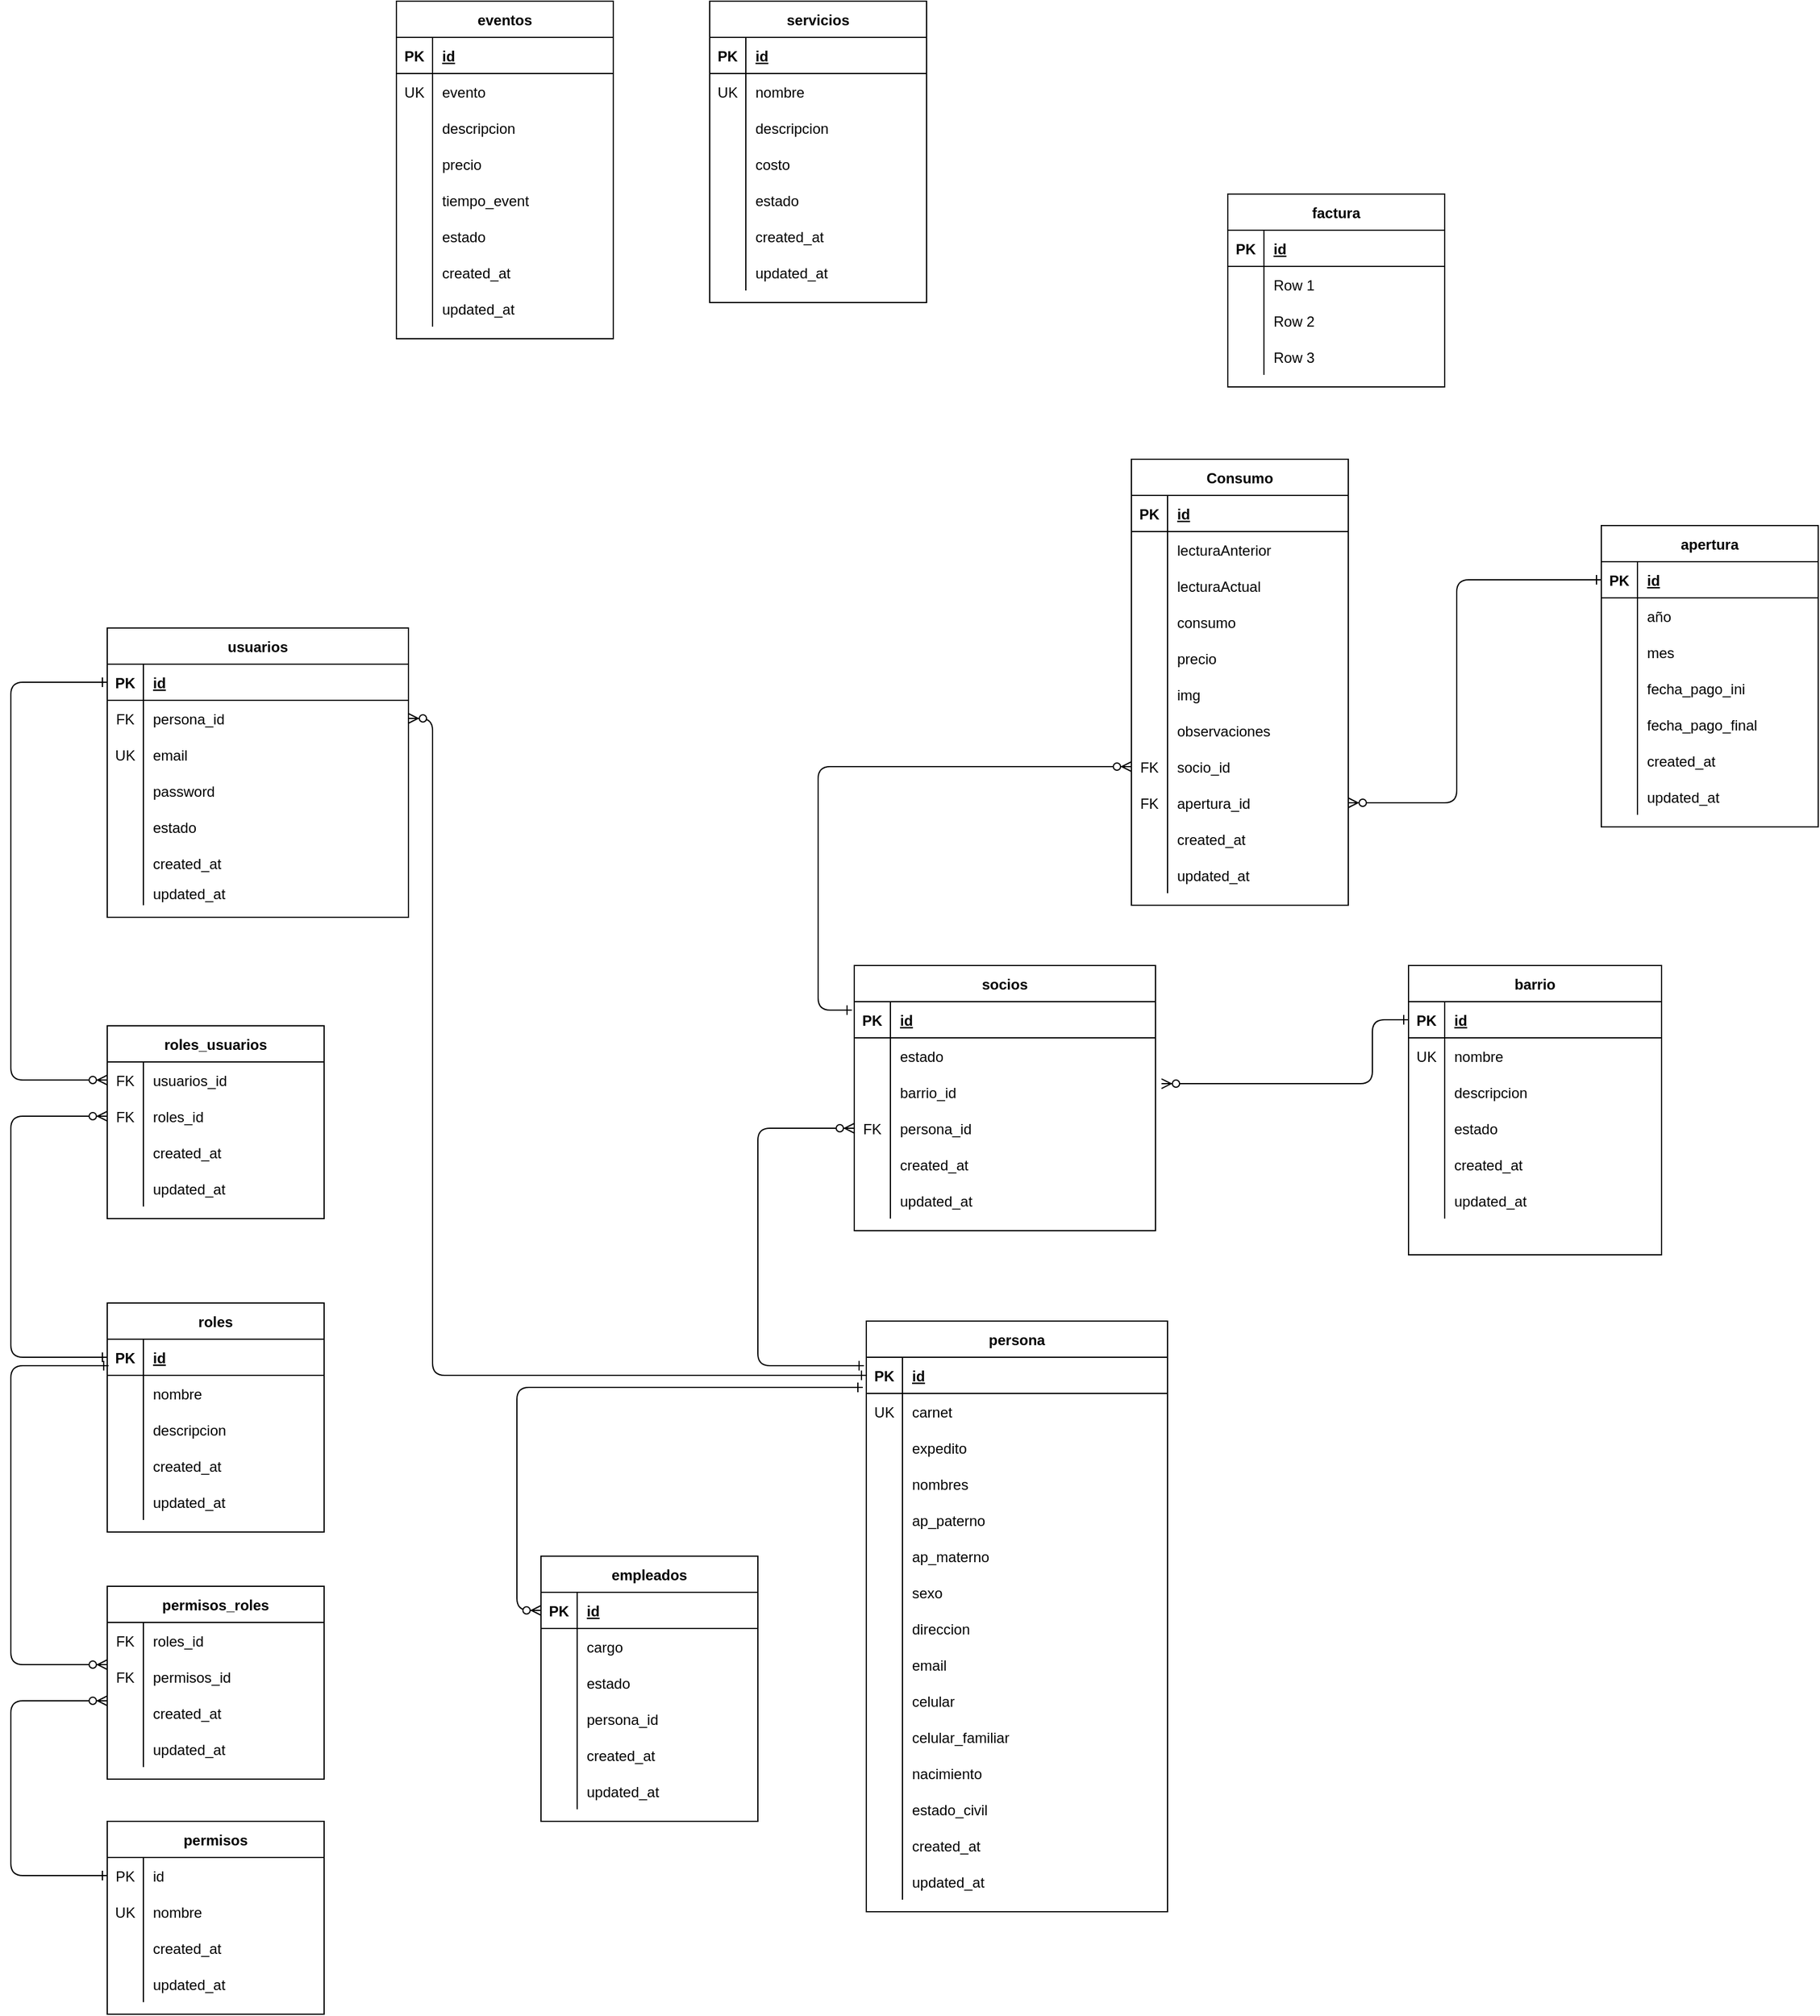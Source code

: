 <mxfile version="13.9.9" type="device"><diagram id="R2lEEEUBdFMjLlhIrx00" name="Page-1"><mxGraphModel dx="1792" dy="1742" grid="1" gridSize="10" guides="1" tooltips="1" connect="1" arrows="1" fold="1" page="1" pageScale="1" pageWidth="850" pageHeight="1100" math="0" shadow="0" extFonts="Permanent Marker^https://fonts.googleapis.com/css?family=Permanent+Marker"><root><mxCell id="0"/><mxCell id="1" parent="0"/><mxCell id="C-vyLk0tnHw3VtMMgP7b-2" value="persona" style="shape=table;startSize=30;container=1;collapsible=1;childLayout=tableLayout;fixedRows=1;rowLines=0;fontStyle=1;align=center;resizeLast=1;" parent="1" vertex="1"><mxGeometry x="480" y="305" width="250" height="490" as="geometry"/></mxCell><mxCell id="C-vyLk0tnHw3VtMMgP7b-3" value="" style="shape=partialRectangle;collapsible=0;dropTarget=0;pointerEvents=0;fillColor=none;points=[[0,0.5],[1,0.5]];portConstraint=eastwest;top=0;left=0;right=0;bottom=1;" parent="C-vyLk0tnHw3VtMMgP7b-2" vertex="1"><mxGeometry y="30" width="250" height="30" as="geometry"/></mxCell><mxCell id="C-vyLk0tnHw3VtMMgP7b-4" value="PK" style="shape=partialRectangle;overflow=hidden;connectable=0;fillColor=none;top=0;left=0;bottom=0;right=0;fontStyle=1;" parent="C-vyLk0tnHw3VtMMgP7b-3" vertex="1"><mxGeometry width="30" height="30" as="geometry"/></mxCell><mxCell id="C-vyLk0tnHw3VtMMgP7b-5" value="id" style="shape=partialRectangle;overflow=hidden;connectable=0;fillColor=none;top=0;left=0;bottom=0;right=0;align=left;spacingLeft=6;fontStyle=5;" parent="C-vyLk0tnHw3VtMMgP7b-3" vertex="1"><mxGeometry x="30" width="220" height="30" as="geometry"/></mxCell><mxCell id="ZCrAzeq2M5zmHbxzK9_a-121" value="" style="shape=partialRectangle;collapsible=0;dropTarget=0;pointerEvents=0;fillColor=none;points=[[0,0.5],[1,0.5]];portConstraint=eastwest;top=0;left=0;right=0;bottom=0;" parent="C-vyLk0tnHw3VtMMgP7b-2" vertex="1"><mxGeometry y="60" width="250" height="30" as="geometry"/></mxCell><mxCell id="ZCrAzeq2M5zmHbxzK9_a-122" value="UK" style="shape=partialRectangle;overflow=hidden;connectable=0;fillColor=none;top=0;left=0;bottom=0;right=0;" parent="ZCrAzeq2M5zmHbxzK9_a-121" vertex="1"><mxGeometry width="30" height="30" as="geometry"/></mxCell><mxCell id="ZCrAzeq2M5zmHbxzK9_a-123" value="carnet" style="shape=partialRectangle;overflow=hidden;connectable=0;fillColor=none;top=0;left=0;bottom=0;right=0;align=left;spacingLeft=6;" parent="ZCrAzeq2M5zmHbxzK9_a-121" vertex="1"><mxGeometry x="30" width="220" height="30" as="geometry"/></mxCell><mxCell id="5-nSy7iNpz8QwI9JV504-44" value="" style="shape=partialRectangle;collapsible=0;dropTarget=0;pointerEvents=0;fillColor=none;points=[[0,0.5],[1,0.5]];portConstraint=eastwest;top=0;left=0;right=0;bottom=0;" parent="C-vyLk0tnHw3VtMMgP7b-2" vertex="1"><mxGeometry y="90" width="250" height="30" as="geometry"/></mxCell><mxCell id="5-nSy7iNpz8QwI9JV504-45" value="" style="shape=partialRectangle;overflow=hidden;connectable=0;fillColor=none;top=0;left=0;bottom=0;right=0;" parent="5-nSy7iNpz8QwI9JV504-44" vertex="1"><mxGeometry width="30" height="30" as="geometry"/></mxCell><mxCell id="5-nSy7iNpz8QwI9JV504-46" value="expedito" style="shape=partialRectangle;overflow=hidden;connectable=0;fillColor=none;top=0;left=0;bottom=0;right=0;align=left;spacingLeft=6;" parent="5-nSy7iNpz8QwI9JV504-44" vertex="1"><mxGeometry x="30" width="220" height="30" as="geometry"/></mxCell><mxCell id="C-vyLk0tnHw3VtMMgP7b-9" value="" style="shape=partialRectangle;collapsible=0;dropTarget=0;pointerEvents=0;fillColor=none;points=[[0,0.5],[1,0.5]];portConstraint=eastwest;top=0;left=0;right=0;bottom=0;" parent="C-vyLk0tnHw3VtMMgP7b-2" vertex="1"><mxGeometry y="120" width="250" height="30" as="geometry"/></mxCell><mxCell id="C-vyLk0tnHw3VtMMgP7b-10" value="" style="shape=partialRectangle;overflow=hidden;connectable=0;fillColor=none;top=0;left=0;bottom=0;right=0;" parent="C-vyLk0tnHw3VtMMgP7b-9" vertex="1"><mxGeometry width="30" height="30" as="geometry"/></mxCell><mxCell id="C-vyLk0tnHw3VtMMgP7b-11" value="nombres" style="shape=partialRectangle;overflow=hidden;connectable=0;fillColor=none;top=0;left=0;bottom=0;right=0;align=left;spacingLeft=6;" parent="C-vyLk0tnHw3VtMMgP7b-9" vertex="1"><mxGeometry x="30" width="220" height="30" as="geometry"/></mxCell><mxCell id="5-nSy7iNpz8QwI9JV504-1" value="" style="shape=partialRectangle;collapsible=0;dropTarget=0;pointerEvents=0;fillColor=none;points=[[0,0.5],[1,0.5]];portConstraint=eastwest;top=0;left=0;right=0;bottom=0;" parent="C-vyLk0tnHw3VtMMgP7b-2" vertex="1"><mxGeometry y="150" width="250" height="30" as="geometry"/></mxCell><mxCell id="5-nSy7iNpz8QwI9JV504-2" value="" style="shape=partialRectangle;overflow=hidden;connectable=0;fillColor=none;top=0;left=0;bottom=0;right=0;" parent="5-nSy7iNpz8QwI9JV504-1" vertex="1"><mxGeometry width="30" height="30" as="geometry"/></mxCell><mxCell id="5-nSy7iNpz8QwI9JV504-3" value="ap_paterno" style="shape=partialRectangle;overflow=hidden;connectable=0;fillColor=none;top=0;left=0;bottom=0;right=0;align=left;spacingLeft=6;" parent="5-nSy7iNpz8QwI9JV504-1" vertex="1"><mxGeometry x="30" width="220" height="30" as="geometry"/></mxCell><mxCell id="5-nSy7iNpz8QwI9JV504-4" value="" style="shape=partialRectangle;collapsible=0;dropTarget=0;pointerEvents=0;fillColor=none;points=[[0,0.5],[1,0.5]];portConstraint=eastwest;top=0;left=0;right=0;bottom=0;" parent="C-vyLk0tnHw3VtMMgP7b-2" vertex="1"><mxGeometry y="180" width="250" height="30" as="geometry"/></mxCell><mxCell id="5-nSy7iNpz8QwI9JV504-5" value="" style="shape=partialRectangle;overflow=hidden;connectable=0;fillColor=none;top=0;left=0;bottom=0;right=0;" parent="5-nSy7iNpz8QwI9JV504-4" vertex="1"><mxGeometry width="30" height="30" as="geometry"/></mxCell><mxCell id="5-nSy7iNpz8QwI9JV504-6" value="ap_materno" style="shape=partialRectangle;overflow=hidden;connectable=0;fillColor=none;top=0;left=0;bottom=0;right=0;align=left;spacingLeft=6;" parent="5-nSy7iNpz8QwI9JV504-4" vertex="1"><mxGeometry x="30" width="220" height="30" as="geometry"/></mxCell><mxCell id="5-nSy7iNpz8QwI9JV504-10" value="" style="shape=partialRectangle;collapsible=0;dropTarget=0;pointerEvents=0;fillColor=none;points=[[0,0.5],[1,0.5]];portConstraint=eastwest;top=0;left=0;right=0;bottom=0;" parent="C-vyLk0tnHw3VtMMgP7b-2" vertex="1"><mxGeometry y="210" width="250" height="30" as="geometry"/></mxCell><mxCell id="5-nSy7iNpz8QwI9JV504-11" value="" style="shape=partialRectangle;overflow=hidden;connectable=0;fillColor=none;top=0;left=0;bottom=0;right=0;" parent="5-nSy7iNpz8QwI9JV504-10" vertex="1"><mxGeometry width="30" height="30" as="geometry"/></mxCell><mxCell id="5-nSy7iNpz8QwI9JV504-12" value="sexo" style="shape=partialRectangle;overflow=hidden;connectable=0;fillColor=none;top=0;left=0;bottom=0;right=0;align=left;spacingLeft=6;" parent="5-nSy7iNpz8QwI9JV504-10" vertex="1"><mxGeometry x="30" width="220" height="30" as="geometry"/></mxCell><mxCell id="5-nSy7iNpz8QwI9JV504-16" value="" style="shape=partialRectangle;collapsible=0;dropTarget=0;pointerEvents=0;fillColor=none;points=[[0,0.5],[1,0.5]];portConstraint=eastwest;top=0;left=0;right=0;bottom=0;" parent="C-vyLk0tnHw3VtMMgP7b-2" vertex="1"><mxGeometry y="240" width="250" height="30" as="geometry"/></mxCell><mxCell id="5-nSy7iNpz8QwI9JV504-17" value="" style="shape=partialRectangle;overflow=hidden;connectable=0;fillColor=none;top=0;left=0;bottom=0;right=0;" parent="5-nSy7iNpz8QwI9JV504-16" vertex="1"><mxGeometry width="30" height="30" as="geometry"/></mxCell><mxCell id="5-nSy7iNpz8QwI9JV504-18" value="direccion" style="shape=partialRectangle;overflow=hidden;connectable=0;fillColor=none;top=0;left=0;bottom=0;right=0;align=left;spacingLeft=6;" parent="5-nSy7iNpz8QwI9JV504-16" vertex="1"><mxGeometry x="30" width="220" height="30" as="geometry"/></mxCell><mxCell id="JU7Gkw_OdoA4PHtierhC-22" value="" style="shape=partialRectangle;collapsible=0;dropTarget=0;pointerEvents=0;fillColor=none;points=[[0,0.5],[1,0.5]];portConstraint=eastwest;top=0;left=0;right=0;bottom=0;" parent="C-vyLk0tnHw3VtMMgP7b-2" vertex="1"><mxGeometry y="270" width="250" height="30" as="geometry"/></mxCell><mxCell id="JU7Gkw_OdoA4PHtierhC-23" value="" style="shape=partialRectangle;overflow=hidden;connectable=0;fillColor=none;top=0;left=0;bottom=0;right=0;" parent="JU7Gkw_OdoA4PHtierhC-22" vertex="1"><mxGeometry width="30" height="30" as="geometry"/></mxCell><mxCell id="JU7Gkw_OdoA4PHtierhC-24" value="email" style="shape=partialRectangle;overflow=hidden;connectable=0;fillColor=none;top=0;left=0;bottom=0;right=0;align=left;spacingLeft=6;" parent="JU7Gkw_OdoA4PHtierhC-22" vertex="1"><mxGeometry x="30" width="220" height="30" as="geometry"/></mxCell><mxCell id="JU7Gkw_OdoA4PHtierhC-16" value="" style="shape=partialRectangle;collapsible=0;dropTarget=0;pointerEvents=0;fillColor=none;points=[[0,0.5],[1,0.5]];portConstraint=eastwest;top=0;left=0;right=0;bottom=0;" parent="C-vyLk0tnHw3VtMMgP7b-2" vertex="1"><mxGeometry y="300" width="250" height="30" as="geometry"/></mxCell><mxCell id="JU7Gkw_OdoA4PHtierhC-17" value="" style="shape=partialRectangle;overflow=hidden;connectable=0;fillColor=none;top=0;left=0;bottom=0;right=0;" parent="JU7Gkw_OdoA4PHtierhC-16" vertex="1"><mxGeometry width="30" height="30" as="geometry"/></mxCell><mxCell id="JU7Gkw_OdoA4PHtierhC-18" value="celular" style="shape=partialRectangle;overflow=hidden;connectable=0;fillColor=none;top=0;left=0;bottom=0;right=0;align=left;spacingLeft=6;" parent="JU7Gkw_OdoA4PHtierhC-16" vertex="1"><mxGeometry x="30" width="220" height="30" as="geometry"/></mxCell><mxCell id="JU7Gkw_OdoA4PHtierhC-19" value="" style="shape=partialRectangle;collapsible=0;dropTarget=0;pointerEvents=0;fillColor=none;points=[[0,0.5],[1,0.5]];portConstraint=eastwest;top=0;left=0;right=0;bottom=0;" parent="C-vyLk0tnHw3VtMMgP7b-2" vertex="1"><mxGeometry y="330" width="250" height="30" as="geometry"/></mxCell><mxCell id="JU7Gkw_OdoA4PHtierhC-20" value="" style="shape=partialRectangle;overflow=hidden;connectable=0;fillColor=none;top=0;left=0;bottom=0;right=0;" parent="JU7Gkw_OdoA4PHtierhC-19" vertex="1"><mxGeometry width="30" height="30" as="geometry"/></mxCell><mxCell id="JU7Gkw_OdoA4PHtierhC-21" value="celular_familiar" style="shape=partialRectangle;overflow=hidden;connectable=0;fillColor=none;top=0;left=0;bottom=0;right=0;align=left;spacingLeft=6;" parent="JU7Gkw_OdoA4PHtierhC-19" vertex="1"><mxGeometry x="30" width="220" height="30" as="geometry"/></mxCell><mxCell id="dCChi4VR8dn2H4xWlg9Y-8" value="" style="shape=partialRectangle;collapsible=0;dropTarget=0;pointerEvents=0;fillColor=none;points=[[0,0.5],[1,0.5]];portConstraint=eastwest;top=0;left=0;right=0;bottom=0;" parent="C-vyLk0tnHw3VtMMgP7b-2" vertex="1"><mxGeometry y="360" width="250" height="30" as="geometry"/></mxCell><mxCell id="dCChi4VR8dn2H4xWlg9Y-9" value="" style="shape=partialRectangle;overflow=hidden;connectable=0;fillColor=none;top=0;left=0;bottom=0;right=0;" parent="dCChi4VR8dn2H4xWlg9Y-8" vertex="1"><mxGeometry width="30" height="30" as="geometry"/></mxCell><mxCell id="dCChi4VR8dn2H4xWlg9Y-10" value="nacimiento" style="shape=partialRectangle;overflow=hidden;connectable=0;fillColor=none;top=0;left=0;bottom=0;right=0;align=left;spacingLeft=6;" parent="dCChi4VR8dn2H4xWlg9Y-8" vertex="1"><mxGeometry x="30" width="220" height="30" as="geometry"/></mxCell><mxCell id="ZCrAzeq2M5zmHbxzK9_a-74" value="" style="shape=partialRectangle;collapsible=0;dropTarget=0;pointerEvents=0;fillColor=none;points=[[0,0.5],[1,0.5]];portConstraint=eastwest;top=0;left=0;right=0;bottom=0;" parent="C-vyLk0tnHw3VtMMgP7b-2" vertex="1"><mxGeometry y="390" width="250" height="30" as="geometry"/></mxCell><mxCell id="ZCrAzeq2M5zmHbxzK9_a-75" value="" style="shape=partialRectangle;overflow=hidden;connectable=0;fillColor=none;top=0;left=0;bottom=0;right=0;" parent="ZCrAzeq2M5zmHbxzK9_a-74" vertex="1"><mxGeometry width="30" height="30" as="geometry"/></mxCell><mxCell id="ZCrAzeq2M5zmHbxzK9_a-76" value="estado_civil" style="shape=partialRectangle;overflow=hidden;connectable=0;fillColor=none;top=0;left=0;bottom=0;right=0;align=left;spacingLeft=6;" parent="ZCrAzeq2M5zmHbxzK9_a-74" vertex="1"><mxGeometry x="30" width="220" height="30" as="geometry"/></mxCell><mxCell id="5-nSy7iNpz8QwI9JV504-19" value="" style="shape=partialRectangle;collapsible=0;dropTarget=0;pointerEvents=0;fillColor=none;points=[[0,0.5],[1,0.5]];portConstraint=eastwest;top=0;left=0;right=0;bottom=0;" parent="C-vyLk0tnHw3VtMMgP7b-2" vertex="1"><mxGeometry y="420" width="250" height="30" as="geometry"/></mxCell><mxCell id="5-nSy7iNpz8QwI9JV504-20" value="" style="shape=partialRectangle;overflow=hidden;connectable=0;fillColor=none;top=0;left=0;bottom=0;right=0;" parent="5-nSy7iNpz8QwI9JV504-19" vertex="1"><mxGeometry width="30" height="30" as="geometry"/></mxCell><mxCell id="5-nSy7iNpz8QwI9JV504-21" value="created_at" style="shape=partialRectangle;overflow=hidden;connectable=0;fillColor=none;top=0;left=0;bottom=0;right=0;align=left;spacingLeft=6;" parent="5-nSy7iNpz8QwI9JV504-19" vertex="1"><mxGeometry x="30" width="220" height="30" as="geometry"/></mxCell><mxCell id="5-nSy7iNpz8QwI9JV504-22" value="" style="shape=partialRectangle;collapsible=0;dropTarget=0;pointerEvents=0;fillColor=none;points=[[0,0.5],[1,0.5]];portConstraint=eastwest;top=0;left=0;right=0;bottom=0;" parent="C-vyLk0tnHw3VtMMgP7b-2" vertex="1"><mxGeometry y="450" width="250" height="30" as="geometry"/></mxCell><mxCell id="5-nSy7iNpz8QwI9JV504-23" value="" style="shape=partialRectangle;overflow=hidden;connectable=0;fillColor=none;top=0;left=0;bottom=0;right=0;" parent="5-nSy7iNpz8QwI9JV504-22" vertex="1"><mxGeometry width="30" height="30" as="geometry"/></mxCell><mxCell id="5-nSy7iNpz8QwI9JV504-24" value="updated_at" style="shape=partialRectangle;overflow=hidden;connectable=0;fillColor=none;top=0;left=0;bottom=0;right=0;align=left;spacingLeft=6;" parent="5-nSy7iNpz8QwI9JV504-22" vertex="1"><mxGeometry x="30" width="220" height="30" as="geometry"/></mxCell><mxCell id="C-vyLk0tnHw3VtMMgP7b-13" value="socios" style="shape=table;startSize=30;container=1;collapsible=1;childLayout=tableLayout;fixedRows=1;rowLines=0;fontStyle=1;align=center;resizeLast=1;" parent="1" vertex="1"><mxGeometry x="470" y="10" width="250" height="220" as="geometry"/></mxCell><mxCell id="C-vyLk0tnHw3VtMMgP7b-14" value="" style="shape=partialRectangle;collapsible=0;dropTarget=0;pointerEvents=0;fillColor=none;points=[[0,0.5],[1,0.5]];portConstraint=eastwest;top=0;left=0;right=0;bottom=1;" parent="C-vyLk0tnHw3VtMMgP7b-13" vertex="1"><mxGeometry y="30" width="250" height="30" as="geometry"/></mxCell><mxCell id="C-vyLk0tnHw3VtMMgP7b-15" value="PK" style="shape=partialRectangle;overflow=hidden;connectable=0;fillColor=none;top=0;left=0;bottom=0;right=0;fontStyle=1;" parent="C-vyLk0tnHw3VtMMgP7b-14" vertex="1"><mxGeometry width="30" height="30" as="geometry"/></mxCell><mxCell id="C-vyLk0tnHw3VtMMgP7b-16" value="id" style="shape=partialRectangle;overflow=hidden;connectable=0;fillColor=none;top=0;left=0;bottom=0;right=0;align=left;spacingLeft=6;fontStyle=5;" parent="C-vyLk0tnHw3VtMMgP7b-14" vertex="1"><mxGeometry x="30" width="220" height="30" as="geometry"/></mxCell><mxCell id="5-nSy7iNpz8QwI9JV504-32" value="" style="shape=partialRectangle;collapsible=0;dropTarget=0;pointerEvents=0;fillColor=none;points=[[0,0.5],[1,0.5]];portConstraint=eastwest;top=0;left=0;right=0;bottom=0;" parent="C-vyLk0tnHw3VtMMgP7b-13" vertex="1"><mxGeometry y="60" width="250" height="30" as="geometry"/></mxCell><mxCell id="5-nSy7iNpz8QwI9JV504-33" value="" style="shape=partialRectangle;overflow=hidden;connectable=0;fillColor=none;top=0;left=0;bottom=0;right=0;" parent="5-nSy7iNpz8QwI9JV504-32" vertex="1"><mxGeometry width="30" height="30" as="geometry"/></mxCell><mxCell id="5-nSy7iNpz8QwI9JV504-34" value="estado" style="shape=partialRectangle;overflow=hidden;connectable=0;fillColor=none;top=0;left=0;bottom=0;right=0;align=left;spacingLeft=6;" parent="5-nSy7iNpz8QwI9JV504-32" vertex="1"><mxGeometry x="30" width="220" height="30" as="geometry"/></mxCell><mxCell id="Snci1TMADv5aJ_s01Mo0-13" value="" style="shape=partialRectangle;collapsible=0;dropTarget=0;pointerEvents=0;fillColor=none;points=[[0,0.5],[1,0.5]];portConstraint=eastwest;top=0;left=0;right=0;bottom=0;" parent="C-vyLk0tnHw3VtMMgP7b-13" vertex="1"><mxGeometry y="90" width="250" height="30" as="geometry"/></mxCell><mxCell id="Snci1TMADv5aJ_s01Mo0-14" value="" style="shape=partialRectangle;overflow=hidden;connectable=0;fillColor=none;top=0;left=0;bottom=0;right=0;" parent="Snci1TMADv5aJ_s01Mo0-13" vertex="1"><mxGeometry width="30" height="30" as="geometry"/></mxCell><mxCell id="Snci1TMADv5aJ_s01Mo0-15" value="barrio_id" style="shape=partialRectangle;overflow=hidden;connectable=0;fillColor=none;top=0;left=0;bottom=0;right=0;align=left;spacingLeft=6;" parent="Snci1TMADv5aJ_s01Mo0-13" vertex="1"><mxGeometry x="30" width="220" height="30" as="geometry"/></mxCell><mxCell id="C-vyLk0tnHw3VtMMgP7b-17" value="" style="shape=partialRectangle;collapsible=0;dropTarget=0;pointerEvents=0;fillColor=none;points=[[0,0.5],[1,0.5]];portConstraint=eastwest;top=0;left=0;right=0;bottom=0;" parent="C-vyLk0tnHw3VtMMgP7b-13" vertex="1"><mxGeometry y="120" width="250" height="30" as="geometry"/></mxCell><mxCell id="C-vyLk0tnHw3VtMMgP7b-18" value="FK" style="shape=partialRectangle;overflow=hidden;connectable=0;fillColor=none;top=0;left=0;bottom=0;right=0;" parent="C-vyLk0tnHw3VtMMgP7b-17" vertex="1"><mxGeometry width="30" height="30" as="geometry"/></mxCell><mxCell id="C-vyLk0tnHw3VtMMgP7b-19" value="persona_id" style="shape=partialRectangle;overflow=hidden;connectable=0;fillColor=none;top=0;left=0;bottom=0;right=0;align=left;spacingLeft=6;" parent="C-vyLk0tnHw3VtMMgP7b-17" vertex="1"><mxGeometry x="30" width="220" height="30" as="geometry"/></mxCell><mxCell id="5-nSy7iNpz8QwI9JV504-38" value="" style="shape=partialRectangle;collapsible=0;dropTarget=0;pointerEvents=0;fillColor=none;points=[[0,0.5],[1,0.5]];portConstraint=eastwest;top=0;left=0;right=0;bottom=0;" parent="C-vyLk0tnHw3VtMMgP7b-13" vertex="1"><mxGeometry y="150" width="250" height="30" as="geometry"/></mxCell><mxCell id="5-nSy7iNpz8QwI9JV504-39" value="" style="shape=partialRectangle;overflow=hidden;connectable=0;fillColor=none;top=0;left=0;bottom=0;right=0;" parent="5-nSy7iNpz8QwI9JV504-38" vertex="1"><mxGeometry width="30" height="30" as="geometry"/></mxCell><mxCell id="5-nSy7iNpz8QwI9JV504-40" value="created_at" style="shape=partialRectangle;overflow=hidden;connectable=0;fillColor=none;top=0;left=0;bottom=0;right=0;align=left;spacingLeft=6;" parent="5-nSy7iNpz8QwI9JV504-38" vertex="1"><mxGeometry x="30" width="220" height="30" as="geometry"/></mxCell><mxCell id="5-nSy7iNpz8QwI9JV504-41" value="" style="shape=partialRectangle;collapsible=0;dropTarget=0;pointerEvents=0;fillColor=none;points=[[0,0.5],[1,0.5]];portConstraint=eastwest;top=0;left=0;right=0;bottom=0;" parent="C-vyLk0tnHw3VtMMgP7b-13" vertex="1"><mxGeometry y="180" width="250" height="30" as="geometry"/></mxCell><mxCell id="5-nSy7iNpz8QwI9JV504-42" value="" style="shape=partialRectangle;overflow=hidden;connectable=0;fillColor=none;top=0;left=0;bottom=0;right=0;" parent="5-nSy7iNpz8QwI9JV504-41" vertex="1"><mxGeometry width="30" height="30" as="geometry"/></mxCell><mxCell id="5-nSy7iNpz8QwI9JV504-43" value="updated_at" style="shape=partialRectangle;overflow=hidden;connectable=0;fillColor=none;top=0;left=0;bottom=0;right=0;align=left;spacingLeft=6;" parent="5-nSy7iNpz8QwI9JV504-41" vertex="1"><mxGeometry x="30" width="220" height="30" as="geometry"/></mxCell><mxCell id="C-vyLk0tnHw3VtMMgP7b-23" value="usuarios" style="shape=table;startSize=30;container=1;collapsible=1;childLayout=tableLayout;fixedRows=1;rowLines=0;fontStyle=1;align=center;resizeLast=1;" parent="1" vertex="1"><mxGeometry x="-150" y="-270" width="250" height="240" as="geometry"/></mxCell><mxCell id="C-vyLk0tnHw3VtMMgP7b-24" value="" style="shape=partialRectangle;collapsible=0;dropTarget=0;pointerEvents=0;fillColor=none;points=[[0,0.5],[1,0.5]];portConstraint=eastwest;top=0;left=0;right=0;bottom=1;" parent="C-vyLk0tnHw3VtMMgP7b-23" vertex="1"><mxGeometry y="30" width="250" height="30" as="geometry"/></mxCell><mxCell id="C-vyLk0tnHw3VtMMgP7b-25" value="PK" style="shape=partialRectangle;overflow=hidden;connectable=0;fillColor=none;top=0;left=0;bottom=0;right=0;fontStyle=1;" parent="C-vyLk0tnHw3VtMMgP7b-24" vertex="1"><mxGeometry width="30" height="30" as="geometry"/></mxCell><mxCell id="C-vyLk0tnHw3VtMMgP7b-26" value="id" style="shape=partialRectangle;overflow=hidden;connectable=0;fillColor=none;top=0;left=0;bottom=0;right=0;align=left;spacingLeft=6;fontStyle=5;" parent="C-vyLk0tnHw3VtMMgP7b-24" vertex="1"><mxGeometry x="30" width="220" height="30" as="geometry"/></mxCell><mxCell id="5-nSy7iNpz8QwI9JV504-25" value="" style="shape=partialRectangle;collapsible=0;dropTarget=0;pointerEvents=0;fillColor=none;points=[[0,0.5],[1,0.5]];portConstraint=eastwest;top=0;left=0;right=0;bottom=0;" parent="C-vyLk0tnHw3VtMMgP7b-23" vertex="1"><mxGeometry y="60" width="250" height="30" as="geometry"/></mxCell><mxCell id="5-nSy7iNpz8QwI9JV504-26" value="FK" style="shape=partialRectangle;overflow=hidden;connectable=0;fillColor=none;top=0;left=0;bottom=0;right=0;" parent="5-nSy7iNpz8QwI9JV504-25" vertex="1"><mxGeometry width="30" height="30" as="geometry"/></mxCell><mxCell id="5-nSy7iNpz8QwI9JV504-27" value="persona_id" style="shape=partialRectangle;overflow=hidden;connectable=0;fillColor=none;top=0;left=0;bottom=0;right=0;align=left;spacingLeft=6;" parent="5-nSy7iNpz8QwI9JV504-25" vertex="1"><mxGeometry x="30" width="220" height="30" as="geometry"/></mxCell><mxCell id="MYsJNoDshmtDhJm7nRzz-9" value="" style="shape=partialRectangle;collapsible=0;dropTarget=0;pointerEvents=0;fillColor=none;points=[[0,0.5],[1,0.5]];portConstraint=eastwest;top=0;left=0;right=0;bottom=0;" parent="C-vyLk0tnHw3VtMMgP7b-23" vertex="1"><mxGeometry y="90" width="250" height="30" as="geometry"/></mxCell><mxCell id="MYsJNoDshmtDhJm7nRzz-10" value="UK" style="shape=partialRectangle;overflow=hidden;connectable=0;fillColor=none;top=0;left=0;bottom=0;right=0;" parent="MYsJNoDshmtDhJm7nRzz-9" vertex="1"><mxGeometry width="30" height="30" as="geometry"/></mxCell><mxCell id="MYsJNoDshmtDhJm7nRzz-11" value="email" style="shape=partialRectangle;overflow=hidden;connectable=0;fillColor=none;top=0;left=0;bottom=0;right=0;align=left;spacingLeft=6;" parent="MYsJNoDshmtDhJm7nRzz-9" vertex="1"><mxGeometry x="30" width="220" height="30" as="geometry"/></mxCell><mxCell id="MYsJNoDshmtDhJm7nRzz-12" value="" style="shape=partialRectangle;collapsible=0;dropTarget=0;pointerEvents=0;fillColor=none;points=[[0,0.5],[1,0.5]];portConstraint=eastwest;top=0;left=0;right=0;bottom=0;" parent="C-vyLk0tnHw3VtMMgP7b-23" vertex="1"><mxGeometry y="120" width="250" height="30" as="geometry"/></mxCell><mxCell id="MYsJNoDshmtDhJm7nRzz-13" value="" style="shape=partialRectangle;overflow=hidden;connectable=0;fillColor=none;top=0;left=0;bottom=0;right=0;" parent="MYsJNoDshmtDhJm7nRzz-12" vertex="1"><mxGeometry width="30" height="30" as="geometry"/></mxCell><mxCell id="MYsJNoDshmtDhJm7nRzz-14" value="password" style="shape=partialRectangle;overflow=hidden;connectable=0;fillColor=none;top=0;left=0;bottom=0;right=0;align=left;spacingLeft=6;" parent="MYsJNoDshmtDhJm7nRzz-12" vertex="1"><mxGeometry x="30" width="220" height="30" as="geometry"/></mxCell><mxCell id="MYsJNoDshmtDhJm7nRzz-18" value="" style="shape=partialRectangle;collapsible=0;dropTarget=0;pointerEvents=0;fillColor=none;points=[[0,0.5],[1,0.5]];portConstraint=eastwest;top=0;left=0;right=0;bottom=0;" parent="C-vyLk0tnHw3VtMMgP7b-23" vertex="1"><mxGeometry y="150" width="250" height="30" as="geometry"/></mxCell><mxCell id="MYsJNoDshmtDhJm7nRzz-19" value="" style="shape=partialRectangle;overflow=hidden;connectable=0;fillColor=none;top=0;left=0;bottom=0;right=0;" parent="MYsJNoDshmtDhJm7nRzz-18" vertex="1"><mxGeometry width="30" height="30" as="geometry"/></mxCell><mxCell id="MYsJNoDshmtDhJm7nRzz-20" value="estado" style="shape=partialRectangle;overflow=hidden;connectable=0;fillColor=none;top=0;left=0;bottom=0;right=0;align=left;spacingLeft=6;" parent="MYsJNoDshmtDhJm7nRzz-18" vertex="1"><mxGeometry x="30" width="220" height="30" as="geometry"/></mxCell><mxCell id="MYsJNoDshmtDhJm7nRzz-24" value="" style="shape=partialRectangle;collapsible=0;dropTarget=0;pointerEvents=0;fillColor=none;points=[[0,0.5],[1,0.5]];portConstraint=eastwest;top=0;left=0;right=0;bottom=0;" parent="C-vyLk0tnHw3VtMMgP7b-23" vertex="1"><mxGeometry y="180" width="250" height="30" as="geometry"/></mxCell><mxCell id="MYsJNoDshmtDhJm7nRzz-25" value="" style="shape=partialRectangle;overflow=hidden;connectable=0;fillColor=none;top=0;left=0;bottom=0;right=0;" parent="MYsJNoDshmtDhJm7nRzz-24" vertex="1"><mxGeometry width="30" height="30" as="geometry"/></mxCell><mxCell id="MYsJNoDshmtDhJm7nRzz-26" value="created_at" style="shape=partialRectangle;overflow=hidden;connectable=0;fillColor=none;top=0;left=0;bottom=0;right=0;align=left;spacingLeft=6;" parent="MYsJNoDshmtDhJm7nRzz-24" vertex="1"><mxGeometry x="30" width="220" height="30" as="geometry"/></mxCell><mxCell id="MYsJNoDshmtDhJm7nRzz-27" value="" style="shape=partialRectangle;collapsible=0;dropTarget=0;pointerEvents=0;fillColor=none;points=[[0,0.5],[1,0.5]];portConstraint=eastwest;top=0;left=0;right=0;bottom=0;" parent="C-vyLk0tnHw3VtMMgP7b-23" vertex="1"><mxGeometry y="210" width="250" height="20" as="geometry"/></mxCell><mxCell id="MYsJNoDshmtDhJm7nRzz-28" value="" style="shape=partialRectangle;overflow=hidden;connectable=0;fillColor=none;top=0;left=0;bottom=0;right=0;" parent="MYsJNoDshmtDhJm7nRzz-27" vertex="1"><mxGeometry width="30" height="20" as="geometry"/></mxCell><mxCell id="MYsJNoDshmtDhJm7nRzz-29" value="updated_at" style="shape=partialRectangle;overflow=hidden;connectable=0;fillColor=none;top=0;left=0;bottom=0;right=0;align=left;spacingLeft=6;" parent="MYsJNoDshmtDhJm7nRzz-27" vertex="1"><mxGeometry x="30" width="220" height="20" as="geometry"/></mxCell><mxCell id="MYsJNoDshmtDhJm7nRzz-30" value="roles" style="shape=table;startSize=30;container=1;collapsible=1;childLayout=tableLayout;fixedRows=1;rowLines=0;fontStyle=1;align=center;resizeLast=1;" parent="1" vertex="1"><mxGeometry x="-150" y="290" width="180" height="190" as="geometry"/></mxCell><mxCell id="MYsJNoDshmtDhJm7nRzz-31" value="" style="shape=partialRectangle;collapsible=0;dropTarget=0;pointerEvents=0;fillColor=none;top=0;left=0;bottom=1;right=0;points=[[0,0.5],[1,0.5]];portConstraint=eastwest;" parent="MYsJNoDshmtDhJm7nRzz-30" vertex="1"><mxGeometry y="30" width="180" height="30" as="geometry"/></mxCell><mxCell id="MYsJNoDshmtDhJm7nRzz-32" value="PK" style="shape=partialRectangle;connectable=0;fillColor=none;top=0;left=0;bottom=0;right=0;fontStyle=1;overflow=hidden;" parent="MYsJNoDshmtDhJm7nRzz-31" vertex="1"><mxGeometry width="30" height="30" as="geometry"/></mxCell><mxCell id="MYsJNoDshmtDhJm7nRzz-33" value="id" style="shape=partialRectangle;connectable=0;fillColor=none;top=0;left=0;bottom=0;right=0;align=left;spacingLeft=6;fontStyle=5;overflow=hidden;" parent="MYsJNoDshmtDhJm7nRzz-31" vertex="1"><mxGeometry x="30" width="150" height="30" as="geometry"/></mxCell><mxCell id="MYsJNoDshmtDhJm7nRzz-34" value="" style="shape=partialRectangle;collapsible=0;dropTarget=0;pointerEvents=0;fillColor=none;top=0;left=0;bottom=0;right=0;points=[[0,0.5],[1,0.5]];portConstraint=eastwest;" parent="MYsJNoDshmtDhJm7nRzz-30" vertex="1"><mxGeometry y="60" width="180" height="30" as="geometry"/></mxCell><mxCell id="MYsJNoDshmtDhJm7nRzz-35" value="" style="shape=partialRectangle;connectable=0;fillColor=none;top=0;left=0;bottom=0;right=0;editable=1;overflow=hidden;" parent="MYsJNoDshmtDhJm7nRzz-34" vertex="1"><mxGeometry width="30" height="30" as="geometry"/></mxCell><mxCell id="MYsJNoDshmtDhJm7nRzz-36" value="nombre" style="shape=partialRectangle;connectable=0;fillColor=none;top=0;left=0;bottom=0;right=0;align=left;spacingLeft=6;overflow=hidden;" parent="MYsJNoDshmtDhJm7nRzz-34" vertex="1"><mxGeometry x="30" width="150" height="30" as="geometry"/></mxCell><mxCell id="MYsJNoDshmtDhJm7nRzz-37" value="" style="shape=partialRectangle;collapsible=0;dropTarget=0;pointerEvents=0;fillColor=none;top=0;left=0;bottom=0;right=0;points=[[0,0.5],[1,0.5]];portConstraint=eastwest;" parent="MYsJNoDshmtDhJm7nRzz-30" vertex="1"><mxGeometry y="90" width="180" height="30" as="geometry"/></mxCell><mxCell id="MYsJNoDshmtDhJm7nRzz-38" value="" style="shape=partialRectangle;connectable=0;fillColor=none;top=0;left=0;bottom=0;right=0;editable=1;overflow=hidden;" parent="MYsJNoDshmtDhJm7nRzz-37" vertex="1"><mxGeometry width="30" height="30" as="geometry"/></mxCell><mxCell id="MYsJNoDshmtDhJm7nRzz-39" value="descripcion" style="shape=partialRectangle;connectable=0;fillColor=none;top=0;left=0;bottom=0;right=0;align=left;spacingLeft=6;overflow=hidden;" parent="MYsJNoDshmtDhJm7nRzz-37" vertex="1"><mxGeometry x="30" width="150" height="30" as="geometry"/></mxCell><mxCell id="MYsJNoDshmtDhJm7nRzz-40" value="" style="shape=partialRectangle;collapsible=0;dropTarget=0;pointerEvents=0;fillColor=none;top=0;left=0;bottom=0;right=0;points=[[0,0.5],[1,0.5]];portConstraint=eastwest;" parent="MYsJNoDshmtDhJm7nRzz-30" vertex="1"><mxGeometry y="120" width="180" height="30" as="geometry"/></mxCell><mxCell id="MYsJNoDshmtDhJm7nRzz-41" value="" style="shape=partialRectangle;connectable=0;fillColor=none;top=0;left=0;bottom=0;right=0;editable=1;overflow=hidden;" parent="MYsJNoDshmtDhJm7nRzz-40" vertex="1"><mxGeometry width="30" height="30" as="geometry"/></mxCell><mxCell id="MYsJNoDshmtDhJm7nRzz-42" value="created_at" style="shape=partialRectangle;connectable=0;fillColor=none;top=0;left=0;bottom=0;right=0;align=left;spacingLeft=6;overflow=hidden;" parent="MYsJNoDshmtDhJm7nRzz-40" vertex="1"><mxGeometry x="30" width="150" height="30" as="geometry"/></mxCell><mxCell id="MYsJNoDshmtDhJm7nRzz-43" value="" style="shape=partialRectangle;collapsible=0;dropTarget=0;pointerEvents=0;fillColor=none;top=0;left=0;bottom=0;right=0;points=[[0,0.5],[1,0.5]];portConstraint=eastwest;" parent="MYsJNoDshmtDhJm7nRzz-30" vertex="1"><mxGeometry y="150" width="180" height="30" as="geometry"/></mxCell><mxCell id="MYsJNoDshmtDhJm7nRzz-44" value="" style="shape=partialRectangle;connectable=0;fillColor=none;top=0;left=0;bottom=0;right=0;editable=1;overflow=hidden;" parent="MYsJNoDshmtDhJm7nRzz-43" vertex="1"><mxGeometry width="30" height="30" as="geometry"/></mxCell><mxCell id="MYsJNoDshmtDhJm7nRzz-45" value="updated_at" style="shape=partialRectangle;connectable=0;fillColor=none;top=0;left=0;bottom=0;right=0;align=left;spacingLeft=6;overflow=hidden;" parent="MYsJNoDshmtDhJm7nRzz-43" vertex="1"><mxGeometry x="30" width="150" height="30" as="geometry"/></mxCell><mxCell id="MYsJNoDshmtDhJm7nRzz-46" value="" style="edgeStyle=elbowEdgeStyle;endArrow=ERzeroToMany;startArrow=ERone;endFill=1;startFill=0;exitX=0;exitY=0.5;exitDx=0;exitDy=0;entryX=0;entryY=0.5;entryDx=0;entryDy=0;" parent="1" source="C-vyLk0tnHw3VtMMgP7b-24" target="a--wvsjCr877IN9fOiZd-5" edge="1"><mxGeometry width="100" height="100" relative="1" as="geometry"><mxPoint x="90" y="270" as="sourcePoint"/><mxPoint x="120" y="290" as="targetPoint"/><Array as="points"><mxPoint x="-230" y="330"/><mxPoint x="-280" y="390"/></Array></mxGeometry></mxCell><mxCell id="5-nSy7iNpz8QwI9JV504-28" value="" style="edgeStyle=elbowEdgeStyle;endArrow=ERzeroToMany;startArrow=ERone;endFill=1;startFill=0;exitX=0;exitY=0.5;exitDx=0;exitDy=0;entryX=1;entryY=0.5;entryDx=0;entryDy=0;" parent="1" source="C-vyLk0tnHw3VtMMgP7b-3" target="5-nSy7iNpz8QwI9JV504-25" edge="1"><mxGeometry width="100" height="100" relative="1" as="geometry"><mxPoint x="280" y="300" as="sourcePoint"/><mxPoint x="160" y="85" as="targetPoint"/><Array as="points"><mxPoint x="120" y="-50"/></Array></mxGeometry></mxCell><mxCell id="5-nSy7iNpz8QwI9JV504-47" value="" style="edgeStyle=elbowEdgeStyle;endArrow=ERzeroToMany;startArrow=ERone;endFill=1;startFill=0;entryX=0;entryY=0.5;entryDx=0;entryDy=0;exitX=-0.008;exitY=0.233;exitDx=0;exitDy=0;exitPerimeter=0;" parent="1" source="C-vyLk0tnHw3VtMMgP7b-3" target="C-vyLk0tnHw3VtMMgP7b-17" edge="1"><mxGeometry width="100" height="100" relative="1" as="geometry"><mxPoint x="480" y="365" as="sourcePoint"/><mxPoint x="500" y="420" as="targetPoint"/><Array as="points"><mxPoint x="390" y="140"/></Array></mxGeometry></mxCell><mxCell id="ZCrAzeq2M5zmHbxzK9_a-14" value="eventos" style="shape=table;startSize=30;container=1;collapsible=1;childLayout=tableLayout;fixedRows=1;rowLines=0;fontStyle=1;align=center;resizeLast=1;" parent="1" vertex="1"><mxGeometry x="90" y="-790" width="180" height="280" as="geometry"/></mxCell><mxCell id="ZCrAzeq2M5zmHbxzK9_a-15" value="" style="shape=partialRectangle;collapsible=0;dropTarget=0;pointerEvents=0;fillColor=none;top=0;left=0;bottom=1;right=0;points=[[0,0.5],[1,0.5]];portConstraint=eastwest;" parent="ZCrAzeq2M5zmHbxzK9_a-14" vertex="1"><mxGeometry y="30" width="180" height="30" as="geometry"/></mxCell><mxCell id="ZCrAzeq2M5zmHbxzK9_a-16" value="PK" style="shape=partialRectangle;connectable=0;fillColor=none;top=0;left=0;bottom=0;right=0;fontStyle=1;overflow=hidden;" parent="ZCrAzeq2M5zmHbxzK9_a-15" vertex="1"><mxGeometry width="30" height="30" as="geometry"/></mxCell><mxCell id="ZCrAzeq2M5zmHbxzK9_a-17" value="id" style="shape=partialRectangle;connectable=0;fillColor=none;top=0;left=0;bottom=0;right=0;align=left;spacingLeft=6;fontStyle=5;overflow=hidden;" parent="ZCrAzeq2M5zmHbxzK9_a-15" vertex="1"><mxGeometry x="30" width="150" height="30" as="geometry"/></mxCell><mxCell id="ZCrAzeq2M5zmHbxzK9_a-18" value="" style="shape=partialRectangle;collapsible=0;dropTarget=0;pointerEvents=0;fillColor=none;top=0;left=0;bottom=0;right=0;points=[[0,0.5],[1,0.5]];portConstraint=eastwest;" parent="ZCrAzeq2M5zmHbxzK9_a-14" vertex="1"><mxGeometry y="60" width="180" height="30" as="geometry"/></mxCell><mxCell id="ZCrAzeq2M5zmHbxzK9_a-19" value="UK" style="shape=partialRectangle;connectable=0;fillColor=none;top=0;left=0;bottom=0;right=0;editable=1;overflow=hidden;" parent="ZCrAzeq2M5zmHbxzK9_a-18" vertex="1"><mxGeometry width="30" height="30" as="geometry"/></mxCell><mxCell id="ZCrAzeq2M5zmHbxzK9_a-20" value="evento" style="shape=partialRectangle;connectable=0;fillColor=none;top=0;left=0;bottom=0;right=0;align=left;spacingLeft=6;overflow=hidden;" parent="ZCrAzeq2M5zmHbxzK9_a-18" vertex="1"><mxGeometry x="30" width="150" height="30" as="geometry"/></mxCell><mxCell id="JU7Gkw_OdoA4PHtierhC-10" value="" style="shape=partialRectangle;collapsible=0;dropTarget=0;pointerEvents=0;fillColor=none;top=0;left=0;bottom=0;right=0;points=[[0,0.5],[1,0.5]];portConstraint=eastwest;" parent="ZCrAzeq2M5zmHbxzK9_a-14" vertex="1"><mxGeometry y="90" width="180" height="30" as="geometry"/></mxCell><mxCell id="JU7Gkw_OdoA4PHtierhC-11" value="" style="shape=partialRectangle;connectable=0;fillColor=none;top=0;left=0;bottom=0;right=0;editable=1;overflow=hidden;" parent="JU7Gkw_OdoA4PHtierhC-10" vertex="1"><mxGeometry width="30" height="30" as="geometry"/></mxCell><mxCell id="JU7Gkw_OdoA4PHtierhC-12" value="descripcion" style="shape=partialRectangle;connectable=0;fillColor=none;top=0;left=0;bottom=0;right=0;align=left;spacingLeft=6;overflow=hidden;" parent="JU7Gkw_OdoA4PHtierhC-10" vertex="1"><mxGeometry x="30" width="150" height="30" as="geometry"/></mxCell><mxCell id="JU7Gkw_OdoA4PHtierhC-4" value="" style="shape=partialRectangle;collapsible=0;dropTarget=0;pointerEvents=0;fillColor=none;top=0;left=0;bottom=0;right=0;points=[[0,0.5],[1,0.5]];portConstraint=eastwest;" parent="ZCrAzeq2M5zmHbxzK9_a-14" vertex="1"><mxGeometry y="120" width="180" height="30" as="geometry"/></mxCell><mxCell id="JU7Gkw_OdoA4PHtierhC-5" value="" style="shape=partialRectangle;connectable=0;fillColor=none;top=0;left=0;bottom=0;right=0;editable=1;overflow=hidden;" parent="JU7Gkw_OdoA4PHtierhC-4" vertex="1"><mxGeometry width="30" height="30" as="geometry"/></mxCell><mxCell id="JU7Gkw_OdoA4PHtierhC-6" value="precio" style="shape=partialRectangle;connectable=0;fillColor=none;top=0;left=0;bottom=0;right=0;align=left;spacingLeft=6;overflow=hidden;" parent="JU7Gkw_OdoA4PHtierhC-4" vertex="1"><mxGeometry x="30" width="150" height="30" as="geometry"/></mxCell><mxCell id="Snci1TMADv5aJ_s01Mo0-10" value="" style="shape=partialRectangle;collapsible=0;dropTarget=0;pointerEvents=0;fillColor=none;top=0;left=0;bottom=0;right=0;points=[[0,0.5],[1,0.5]];portConstraint=eastwest;" parent="ZCrAzeq2M5zmHbxzK9_a-14" vertex="1"><mxGeometry y="150" width="180" height="30" as="geometry"/></mxCell><mxCell id="Snci1TMADv5aJ_s01Mo0-11" value="" style="shape=partialRectangle;connectable=0;fillColor=none;top=0;left=0;bottom=0;right=0;editable=1;overflow=hidden;" parent="Snci1TMADv5aJ_s01Mo0-10" vertex="1"><mxGeometry width="30" height="30" as="geometry"/></mxCell><mxCell id="Snci1TMADv5aJ_s01Mo0-12" value="tiempo_event" style="shape=partialRectangle;connectable=0;fillColor=none;top=0;left=0;bottom=0;right=0;align=left;spacingLeft=6;overflow=hidden;" parent="Snci1TMADv5aJ_s01Mo0-10" vertex="1"><mxGeometry x="30" width="150" height="30" as="geometry"/></mxCell><mxCell id="Snci1TMADv5aJ_s01Mo0-1" value="" style="shape=partialRectangle;collapsible=0;dropTarget=0;pointerEvents=0;fillColor=none;top=0;left=0;bottom=0;right=0;points=[[0,0.5],[1,0.5]];portConstraint=eastwest;" parent="ZCrAzeq2M5zmHbxzK9_a-14" vertex="1"><mxGeometry y="180" width="180" height="30" as="geometry"/></mxCell><mxCell id="Snci1TMADv5aJ_s01Mo0-2" value="" style="shape=partialRectangle;connectable=0;fillColor=none;top=0;left=0;bottom=0;right=0;editable=1;overflow=hidden;" parent="Snci1TMADv5aJ_s01Mo0-1" vertex="1"><mxGeometry width="30" height="30" as="geometry"/></mxCell><mxCell id="Snci1TMADv5aJ_s01Mo0-3" value="estado" style="shape=partialRectangle;connectable=0;fillColor=none;top=0;left=0;bottom=0;right=0;align=left;spacingLeft=6;overflow=hidden;" parent="Snci1TMADv5aJ_s01Mo0-1" vertex="1"><mxGeometry x="30" width="150" height="30" as="geometry"/></mxCell><mxCell id="ZCrAzeq2M5zmHbxzK9_a-24" value="" style="shape=partialRectangle;collapsible=0;dropTarget=0;pointerEvents=0;fillColor=none;top=0;left=0;bottom=0;right=0;points=[[0,0.5],[1,0.5]];portConstraint=eastwest;" parent="ZCrAzeq2M5zmHbxzK9_a-14" vertex="1"><mxGeometry y="210" width="180" height="30" as="geometry"/></mxCell><mxCell id="ZCrAzeq2M5zmHbxzK9_a-25" value="" style="shape=partialRectangle;connectable=0;fillColor=none;top=0;left=0;bottom=0;right=0;editable=1;overflow=hidden;" parent="ZCrAzeq2M5zmHbxzK9_a-24" vertex="1"><mxGeometry width="30" height="30" as="geometry"/></mxCell><mxCell id="ZCrAzeq2M5zmHbxzK9_a-26" value="created_at" style="shape=partialRectangle;connectable=0;fillColor=none;top=0;left=0;bottom=0;right=0;align=left;spacingLeft=6;overflow=hidden;" parent="ZCrAzeq2M5zmHbxzK9_a-24" vertex="1"><mxGeometry x="30" width="150" height="30" as="geometry"/></mxCell><mxCell id="ZCrAzeq2M5zmHbxzK9_a-27" value="" style="shape=partialRectangle;collapsible=0;dropTarget=0;pointerEvents=0;fillColor=none;top=0;left=0;bottom=0;right=0;points=[[0,0.5],[1,0.5]];portConstraint=eastwest;" parent="ZCrAzeq2M5zmHbxzK9_a-14" vertex="1"><mxGeometry y="240" width="180" height="30" as="geometry"/></mxCell><mxCell id="ZCrAzeq2M5zmHbxzK9_a-28" value="" style="shape=partialRectangle;connectable=0;fillColor=none;top=0;left=0;bottom=0;right=0;editable=1;overflow=hidden;" parent="ZCrAzeq2M5zmHbxzK9_a-27" vertex="1"><mxGeometry width="30" height="30" as="geometry"/></mxCell><mxCell id="ZCrAzeq2M5zmHbxzK9_a-29" value="updated_at" style="shape=partialRectangle;connectable=0;fillColor=none;top=0;left=0;bottom=0;right=0;align=left;spacingLeft=6;overflow=hidden;" parent="ZCrAzeq2M5zmHbxzK9_a-27" vertex="1"><mxGeometry x="30" width="150" height="30" as="geometry"/></mxCell><mxCell id="ZCrAzeq2M5zmHbxzK9_a-50" value="barrio" style="shape=table;startSize=30;container=1;collapsible=1;childLayout=tableLayout;fixedRows=1;rowLines=0;fontStyle=1;align=center;resizeLast=1;" parent="1" vertex="1"><mxGeometry x="930" y="10" width="210" height="240" as="geometry"/></mxCell><mxCell id="ZCrAzeq2M5zmHbxzK9_a-51" value="" style="shape=partialRectangle;collapsible=0;dropTarget=0;pointerEvents=0;fillColor=none;top=0;left=0;bottom=1;right=0;points=[[0,0.5],[1,0.5]];portConstraint=eastwest;" parent="ZCrAzeq2M5zmHbxzK9_a-50" vertex="1"><mxGeometry y="30" width="210" height="30" as="geometry"/></mxCell><mxCell id="ZCrAzeq2M5zmHbxzK9_a-52" value="PK" style="shape=partialRectangle;connectable=0;fillColor=none;top=0;left=0;bottom=0;right=0;fontStyle=1;overflow=hidden;" parent="ZCrAzeq2M5zmHbxzK9_a-51" vertex="1"><mxGeometry width="30" height="30" as="geometry"/></mxCell><mxCell id="ZCrAzeq2M5zmHbxzK9_a-53" value="id" style="shape=partialRectangle;connectable=0;fillColor=none;top=0;left=0;bottom=0;right=0;align=left;spacingLeft=6;fontStyle=5;overflow=hidden;" parent="ZCrAzeq2M5zmHbxzK9_a-51" vertex="1"><mxGeometry x="30" width="180" height="30" as="geometry"/></mxCell><mxCell id="ZCrAzeq2M5zmHbxzK9_a-54" value="" style="shape=partialRectangle;collapsible=0;dropTarget=0;pointerEvents=0;fillColor=none;top=0;left=0;bottom=0;right=0;points=[[0,0.5],[1,0.5]];portConstraint=eastwest;" parent="ZCrAzeq2M5zmHbxzK9_a-50" vertex="1"><mxGeometry y="60" width="210" height="30" as="geometry"/></mxCell><mxCell id="ZCrAzeq2M5zmHbxzK9_a-55" value="UK" style="shape=partialRectangle;connectable=0;fillColor=none;top=0;left=0;bottom=0;right=0;editable=1;overflow=hidden;" parent="ZCrAzeq2M5zmHbxzK9_a-54" vertex="1"><mxGeometry width="30" height="30" as="geometry"/></mxCell><mxCell id="ZCrAzeq2M5zmHbxzK9_a-56" value="nombre" style="shape=partialRectangle;connectable=0;fillColor=none;top=0;left=0;bottom=0;right=0;align=left;spacingLeft=6;overflow=hidden;" parent="ZCrAzeq2M5zmHbxzK9_a-54" vertex="1"><mxGeometry x="30" width="180" height="30" as="geometry"/></mxCell><mxCell id="ZCrAzeq2M5zmHbxzK9_a-57" value="" style="shape=partialRectangle;collapsible=0;dropTarget=0;pointerEvents=0;fillColor=none;top=0;left=0;bottom=0;right=0;points=[[0,0.5],[1,0.5]];portConstraint=eastwest;" parent="ZCrAzeq2M5zmHbxzK9_a-50" vertex="1"><mxGeometry y="90" width="210" height="30" as="geometry"/></mxCell><mxCell id="ZCrAzeq2M5zmHbxzK9_a-58" value="" style="shape=partialRectangle;connectable=0;fillColor=none;top=0;left=0;bottom=0;right=0;editable=1;overflow=hidden;" parent="ZCrAzeq2M5zmHbxzK9_a-57" vertex="1"><mxGeometry width="30" height="30" as="geometry"/></mxCell><mxCell id="ZCrAzeq2M5zmHbxzK9_a-59" value="descripcion" style="shape=partialRectangle;connectable=0;fillColor=none;top=0;left=0;bottom=0;right=0;align=left;spacingLeft=6;overflow=hidden;" parent="ZCrAzeq2M5zmHbxzK9_a-57" vertex="1"><mxGeometry x="30" width="180" height="30" as="geometry"/></mxCell><mxCell id="Ocay909ov7vRoezJSts4-1" value="" style="shape=partialRectangle;collapsible=0;dropTarget=0;pointerEvents=0;fillColor=none;top=0;left=0;bottom=0;right=0;points=[[0,0.5],[1,0.5]];portConstraint=eastwest;" vertex="1" parent="ZCrAzeq2M5zmHbxzK9_a-50"><mxGeometry y="120" width="210" height="30" as="geometry"/></mxCell><mxCell id="Ocay909ov7vRoezJSts4-2" value="" style="shape=partialRectangle;connectable=0;fillColor=none;top=0;left=0;bottom=0;right=0;editable=1;overflow=hidden;" vertex="1" parent="Ocay909ov7vRoezJSts4-1"><mxGeometry width="30" height="30" as="geometry"/></mxCell><mxCell id="Ocay909ov7vRoezJSts4-3" value="estado" style="shape=partialRectangle;connectable=0;fillColor=none;top=0;left=0;bottom=0;right=0;align=left;spacingLeft=6;overflow=hidden;" vertex="1" parent="Ocay909ov7vRoezJSts4-1"><mxGeometry x="30" width="180" height="30" as="geometry"/></mxCell><mxCell id="ZCrAzeq2M5zmHbxzK9_a-60" value="" style="shape=partialRectangle;collapsible=0;dropTarget=0;pointerEvents=0;fillColor=none;top=0;left=0;bottom=0;right=0;points=[[0,0.5],[1,0.5]];portConstraint=eastwest;" parent="ZCrAzeq2M5zmHbxzK9_a-50" vertex="1"><mxGeometry y="150" width="210" height="30" as="geometry"/></mxCell><mxCell id="ZCrAzeq2M5zmHbxzK9_a-61" value="" style="shape=partialRectangle;connectable=0;fillColor=none;top=0;left=0;bottom=0;right=0;editable=1;overflow=hidden;" parent="ZCrAzeq2M5zmHbxzK9_a-60" vertex="1"><mxGeometry width="30" height="30" as="geometry"/></mxCell><mxCell id="ZCrAzeq2M5zmHbxzK9_a-62" value="created_at" style="shape=partialRectangle;connectable=0;fillColor=none;top=0;left=0;bottom=0;right=0;align=left;spacingLeft=6;overflow=hidden;" parent="ZCrAzeq2M5zmHbxzK9_a-60" vertex="1"><mxGeometry x="30" width="180" height="30" as="geometry"/></mxCell><mxCell id="ZCrAzeq2M5zmHbxzK9_a-63" value="" style="shape=partialRectangle;collapsible=0;dropTarget=0;pointerEvents=0;fillColor=none;top=0;left=0;bottom=0;right=0;points=[[0,0.5],[1,0.5]];portConstraint=eastwest;" parent="ZCrAzeq2M5zmHbxzK9_a-50" vertex="1"><mxGeometry y="180" width="210" height="30" as="geometry"/></mxCell><mxCell id="ZCrAzeq2M5zmHbxzK9_a-64" value="" style="shape=partialRectangle;connectable=0;fillColor=none;top=0;left=0;bottom=0;right=0;editable=1;overflow=hidden;" parent="ZCrAzeq2M5zmHbxzK9_a-63" vertex="1"><mxGeometry width="30" height="30" as="geometry"/></mxCell><mxCell id="ZCrAzeq2M5zmHbxzK9_a-65" value="updated_at" style="shape=partialRectangle;connectable=0;fillColor=none;top=0;left=0;bottom=0;right=0;align=left;spacingLeft=6;overflow=hidden;" parent="ZCrAzeq2M5zmHbxzK9_a-63" vertex="1"><mxGeometry x="30" width="180" height="30" as="geometry"/></mxCell><mxCell id="ZCrAzeq2M5zmHbxzK9_a-144" value="empleados" style="shape=table;startSize=30;container=1;collapsible=1;childLayout=tableLayout;fixedRows=1;rowLines=0;fontStyle=1;align=center;resizeLast=1;" parent="1" vertex="1"><mxGeometry x="210" y="500" width="180" height="220" as="geometry"/></mxCell><mxCell id="ZCrAzeq2M5zmHbxzK9_a-145" value="" style="shape=partialRectangle;collapsible=0;dropTarget=0;pointerEvents=0;fillColor=none;top=0;left=0;bottom=1;right=0;points=[[0,0.5],[1,0.5]];portConstraint=eastwest;" parent="ZCrAzeq2M5zmHbxzK9_a-144" vertex="1"><mxGeometry y="30" width="180" height="30" as="geometry"/></mxCell><mxCell id="ZCrAzeq2M5zmHbxzK9_a-146" value="PK" style="shape=partialRectangle;connectable=0;fillColor=none;top=0;left=0;bottom=0;right=0;fontStyle=1;overflow=hidden;" parent="ZCrAzeq2M5zmHbxzK9_a-145" vertex="1"><mxGeometry width="30" height="30" as="geometry"/></mxCell><mxCell id="ZCrAzeq2M5zmHbxzK9_a-147" value="id" style="shape=partialRectangle;connectable=0;fillColor=none;top=0;left=0;bottom=0;right=0;align=left;spacingLeft=6;fontStyle=5;overflow=hidden;" parent="ZCrAzeq2M5zmHbxzK9_a-145" vertex="1"><mxGeometry x="30" width="150" height="30" as="geometry"/></mxCell><mxCell id="ZCrAzeq2M5zmHbxzK9_a-148" value="" style="shape=partialRectangle;collapsible=0;dropTarget=0;pointerEvents=0;fillColor=none;top=0;left=0;bottom=0;right=0;points=[[0,0.5],[1,0.5]];portConstraint=eastwest;" parent="ZCrAzeq2M5zmHbxzK9_a-144" vertex="1"><mxGeometry y="60" width="180" height="30" as="geometry"/></mxCell><mxCell id="ZCrAzeq2M5zmHbxzK9_a-149" value="" style="shape=partialRectangle;connectable=0;fillColor=none;top=0;left=0;bottom=0;right=0;editable=1;overflow=hidden;" parent="ZCrAzeq2M5zmHbxzK9_a-148" vertex="1"><mxGeometry width="30" height="30" as="geometry"/></mxCell><mxCell id="ZCrAzeq2M5zmHbxzK9_a-150" value="cargo" style="shape=partialRectangle;connectable=0;fillColor=none;top=0;left=0;bottom=0;right=0;align=left;spacingLeft=6;overflow=hidden;" parent="ZCrAzeq2M5zmHbxzK9_a-148" vertex="1"><mxGeometry x="30" width="150" height="30" as="geometry"/></mxCell><mxCell id="dCChi4VR8dn2H4xWlg9Y-5" value="" style="shape=partialRectangle;collapsible=0;dropTarget=0;pointerEvents=0;fillColor=none;top=0;left=0;bottom=0;right=0;points=[[0,0.5],[1,0.5]];portConstraint=eastwest;" parent="ZCrAzeq2M5zmHbxzK9_a-144" vertex="1"><mxGeometry y="90" width="180" height="30" as="geometry"/></mxCell><mxCell id="dCChi4VR8dn2H4xWlg9Y-6" value="" style="shape=partialRectangle;connectable=0;fillColor=none;top=0;left=0;bottom=0;right=0;editable=1;overflow=hidden;" parent="dCChi4VR8dn2H4xWlg9Y-5" vertex="1"><mxGeometry width="30" height="30" as="geometry"/></mxCell><mxCell id="dCChi4VR8dn2H4xWlg9Y-7" value="estado" style="shape=partialRectangle;connectable=0;fillColor=none;top=0;left=0;bottom=0;right=0;align=left;spacingLeft=6;overflow=hidden;" parent="dCChi4VR8dn2H4xWlg9Y-5" vertex="1"><mxGeometry x="30" width="150" height="30" as="geometry"/></mxCell><mxCell id="ZCrAzeq2M5zmHbxzK9_a-151" value="" style="shape=partialRectangle;collapsible=0;dropTarget=0;pointerEvents=0;fillColor=none;top=0;left=0;bottom=0;right=0;points=[[0,0.5],[1,0.5]];portConstraint=eastwest;" parent="ZCrAzeq2M5zmHbxzK9_a-144" vertex="1"><mxGeometry y="120" width="180" height="30" as="geometry"/></mxCell><mxCell id="ZCrAzeq2M5zmHbxzK9_a-152" value="" style="shape=partialRectangle;connectable=0;fillColor=none;top=0;left=0;bottom=0;right=0;editable=1;overflow=hidden;" parent="ZCrAzeq2M5zmHbxzK9_a-151" vertex="1"><mxGeometry width="30" height="30" as="geometry"/></mxCell><mxCell id="ZCrAzeq2M5zmHbxzK9_a-153" value="persona_id" style="shape=partialRectangle;connectable=0;fillColor=none;top=0;left=0;bottom=0;right=0;align=left;spacingLeft=6;overflow=hidden;" parent="ZCrAzeq2M5zmHbxzK9_a-151" vertex="1"><mxGeometry x="30" width="150" height="30" as="geometry"/></mxCell><mxCell id="ZCrAzeq2M5zmHbxzK9_a-154" value="" style="shape=partialRectangle;collapsible=0;dropTarget=0;pointerEvents=0;fillColor=none;top=0;left=0;bottom=0;right=0;points=[[0,0.5],[1,0.5]];portConstraint=eastwest;" parent="ZCrAzeq2M5zmHbxzK9_a-144" vertex="1"><mxGeometry y="150" width="180" height="30" as="geometry"/></mxCell><mxCell id="ZCrAzeq2M5zmHbxzK9_a-155" value="" style="shape=partialRectangle;connectable=0;fillColor=none;top=0;left=0;bottom=0;right=0;editable=1;overflow=hidden;" parent="ZCrAzeq2M5zmHbxzK9_a-154" vertex="1"><mxGeometry width="30" height="30" as="geometry"/></mxCell><mxCell id="ZCrAzeq2M5zmHbxzK9_a-156" value="created_at" style="shape=partialRectangle;connectable=0;fillColor=none;top=0;left=0;bottom=0;right=0;align=left;spacingLeft=6;overflow=hidden;" parent="ZCrAzeq2M5zmHbxzK9_a-154" vertex="1"><mxGeometry x="30" width="150" height="30" as="geometry"/></mxCell><mxCell id="dCChi4VR8dn2H4xWlg9Y-1" value="" style="shape=partialRectangle;collapsible=0;dropTarget=0;pointerEvents=0;fillColor=none;top=0;left=0;bottom=0;right=0;points=[[0,0.5],[1,0.5]];portConstraint=eastwest;" parent="ZCrAzeq2M5zmHbxzK9_a-144" vertex="1"><mxGeometry y="180" width="180" height="30" as="geometry"/></mxCell><mxCell id="dCChi4VR8dn2H4xWlg9Y-2" value="" style="shape=partialRectangle;connectable=0;fillColor=none;top=0;left=0;bottom=0;right=0;editable=1;overflow=hidden;" parent="dCChi4VR8dn2H4xWlg9Y-1" vertex="1"><mxGeometry width="30" height="30" as="geometry"/></mxCell><mxCell id="dCChi4VR8dn2H4xWlg9Y-3" value="updated_at" style="shape=partialRectangle;connectable=0;fillColor=none;top=0;left=0;bottom=0;right=0;align=left;spacingLeft=6;overflow=hidden;" parent="dCChi4VR8dn2H4xWlg9Y-1" vertex="1"><mxGeometry x="30" width="150" height="30" as="geometry"/></mxCell><mxCell id="dCChi4VR8dn2H4xWlg9Y-4" value="" style="edgeStyle=elbowEdgeStyle;endArrow=ERzeroToMany;startArrow=ERone;endFill=1;startFill=0;entryX=0;entryY=0.5;entryDx=0;entryDy=0;" parent="1" target="ZCrAzeq2M5zmHbxzK9_a-145" edge="1"><mxGeometry width="100" height="100" relative="1" as="geometry"><mxPoint x="477" y="360" as="sourcePoint"/><mxPoint x="60" y="455" as="targetPoint"/><Array as="points"><mxPoint x="190" y="440"/></Array></mxGeometry></mxCell><mxCell id="dCChi4VR8dn2H4xWlg9Y-11" value="servicios" style="shape=table;startSize=30;container=1;collapsible=1;childLayout=tableLayout;fixedRows=1;rowLines=0;fontStyle=1;align=center;resizeLast=1;" parent="1" vertex="1"><mxGeometry x="350" y="-790" width="180" height="250" as="geometry"/></mxCell><mxCell id="dCChi4VR8dn2H4xWlg9Y-12" value="" style="shape=partialRectangle;collapsible=0;dropTarget=0;pointerEvents=0;fillColor=none;top=0;left=0;bottom=1;right=0;points=[[0,0.5],[1,0.5]];portConstraint=eastwest;" parent="dCChi4VR8dn2H4xWlg9Y-11" vertex="1"><mxGeometry y="30" width="180" height="30" as="geometry"/></mxCell><mxCell id="dCChi4VR8dn2H4xWlg9Y-13" value="PK" style="shape=partialRectangle;connectable=0;fillColor=none;top=0;left=0;bottom=0;right=0;fontStyle=1;overflow=hidden;" parent="dCChi4VR8dn2H4xWlg9Y-12" vertex="1"><mxGeometry width="30" height="30" as="geometry"/></mxCell><mxCell id="dCChi4VR8dn2H4xWlg9Y-14" value="id" style="shape=partialRectangle;connectable=0;fillColor=none;top=0;left=0;bottom=0;right=0;align=left;spacingLeft=6;fontStyle=5;overflow=hidden;" parent="dCChi4VR8dn2H4xWlg9Y-12" vertex="1"><mxGeometry x="30" width="150" height="30" as="geometry"/></mxCell><mxCell id="dCChi4VR8dn2H4xWlg9Y-15" value="" style="shape=partialRectangle;collapsible=0;dropTarget=0;pointerEvents=0;fillColor=none;top=0;left=0;bottom=0;right=0;points=[[0,0.5],[1,0.5]];portConstraint=eastwest;" parent="dCChi4VR8dn2H4xWlg9Y-11" vertex="1"><mxGeometry y="60" width="180" height="30" as="geometry"/></mxCell><mxCell id="dCChi4VR8dn2H4xWlg9Y-16" value="UK" style="shape=partialRectangle;connectable=0;fillColor=none;top=0;left=0;bottom=0;right=0;editable=1;overflow=hidden;" parent="dCChi4VR8dn2H4xWlg9Y-15" vertex="1"><mxGeometry width="30" height="30" as="geometry"/></mxCell><mxCell id="dCChi4VR8dn2H4xWlg9Y-17" value="nombre" style="shape=partialRectangle;connectable=0;fillColor=none;top=0;left=0;bottom=0;right=0;align=left;spacingLeft=6;overflow=hidden;" parent="dCChi4VR8dn2H4xWlg9Y-15" vertex="1"><mxGeometry x="30" width="150" height="30" as="geometry"/></mxCell><mxCell id="dCChi4VR8dn2H4xWlg9Y-18" value="" style="shape=partialRectangle;collapsible=0;dropTarget=0;pointerEvents=0;fillColor=none;top=0;left=0;bottom=0;right=0;points=[[0,0.5],[1,0.5]];portConstraint=eastwest;" parent="dCChi4VR8dn2H4xWlg9Y-11" vertex="1"><mxGeometry y="90" width="180" height="30" as="geometry"/></mxCell><mxCell id="dCChi4VR8dn2H4xWlg9Y-19" value="" style="shape=partialRectangle;connectable=0;fillColor=none;top=0;left=0;bottom=0;right=0;editable=1;overflow=hidden;" parent="dCChi4VR8dn2H4xWlg9Y-18" vertex="1"><mxGeometry width="30" height="30" as="geometry"/></mxCell><mxCell id="dCChi4VR8dn2H4xWlg9Y-20" value="descripcion" style="shape=partialRectangle;connectable=0;fillColor=none;top=0;left=0;bottom=0;right=0;align=left;spacingLeft=6;overflow=hidden;" parent="dCChi4VR8dn2H4xWlg9Y-18" vertex="1"><mxGeometry x="30" width="150" height="30" as="geometry"/></mxCell><mxCell id="dCChi4VR8dn2H4xWlg9Y-21" value="" style="shape=partialRectangle;collapsible=0;dropTarget=0;pointerEvents=0;fillColor=none;top=0;left=0;bottom=0;right=0;points=[[0,0.5],[1,0.5]];portConstraint=eastwest;" parent="dCChi4VR8dn2H4xWlg9Y-11" vertex="1"><mxGeometry y="120" width="180" height="30" as="geometry"/></mxCell><mxCell id="dCChi4VR8dn2H4xWlg9Y-22" value="" style="shape=partialRectangle;connectable=0;fillColor=none;top=0;left=0;bottom=0;right=0;editable=1;overflow=hidden;" parent="dCChi4VR8dn2H4xWlg9Y-21" vertex="1"><mxGeometry width="30" height="30" as="geometry"/></mxCell><mxCell id="dCChi4VR8dn2H4xWlg9Y-23" value="costo" style="shape=partialRectangle;connectable=0;fillColor=none;top=0;left=0;bottom=0;right=0;align=left;spacingLeft=6;overflow=hidden;" parent="dCChi4VR8dn2H4xWlg9Y-21" vertex="1"><mxGeometry x="30" width="150" height="30" as="geometry"/></mxCell><mxCell id="dCChi4VR8dn2H4xWlg9Y-24" value="" style="shape=partialRectangle;collapsible=0;dropTarget=0;pointerEvents=0;fillColor=none;top=0;left=0;bottom=0;right=0;points=[[0,0.5],[1,0.5]];portConstraint=eastwest;" parent="dCChi4VR8dn2H4xWlg9Y-11" vertex="1"><mxGeometry y="150" width="180" height="30" as="geometry"/></mxCell><mxCell id="dCChi4VR8dn2H4xWlg9Y-25" value="" style="shape=partialRectangle;connectable=0;fillColor=none;top=0;left=0;bottom=0;right=0;editable=1;overflow=hidden;" parent="dCChi4VR8dn2H4xWlg9Y-24" vertex="1"><mxGeometry width="30" height="30" as="geometry"/></mxCell><mxCell id="dCChi4VR8dn2H4xWlg9Y-26" value="estado" style="shape=partialRectangle;connectable=0;fillColor=none;top=0;left=0;bottom=0;right=0;align=left;spacingLeft=6;overflow=hidden;" parent="dCChi4VR8dn2H4xWlg9Y-24" vertex="1"><mxGeometry x="30" width="150" height="30" as="geometry"/></mxCell><mxCell id="dCChi4VR8dn2H4xWlg9Y-27" value="" style="shape=partialRectangle;collapsible=0;dropTarget=0;pointerEvents=0;fillColor=none;top=0;left=0;bottom=0;right=0;points=[[0,0.5],[1,0.5]];portConstraint=eastwest;" parent="dCChi4VR8dn2H4xWlg9Y-11" vertex="1"><mxGeometry y="180" width="180" height="30" as="geometry"/></mxCell><mxCell id="dCChi4VR8dn2H4xWlg9Y-28" value="" style="shape=partialRectangle;connectable=0;fillColor=none;top=0;left=0;bottom=0;right=0;editable=1;overflow=hidden;" parent="dCChi4VR8dn2H4xWlg9Y-27" vertex="1"><mxGeometry width="30" height="30" as="geometry"/></mxCell><mxCell id="dCChi4VR8dn2H4xWlg9Y-29" value="created_at" style="shape=partialRectangle;connectable=0;fillColor=none;top=0;left=0;bottom=0;right=0;align=left;spacingLeft=6;overflow=hidden;" parent="dCChi4VR8dn2H4xWlg9Y-27" vertex="1"><mxGeometry x="30" width="150" height="30" as="geometry"/></mxCell><mxCell id="dCChi4VR8dn2H4xWlg9Y-30" value="" style="shape=partialRectangle;collapsible=0;dropTarget=0;pointerEvents=0;fillColor=none;top=0;left=0;bottom=0;right=0;points=[[0,0.5],[1,0.5]];portConstraint=eastwest;" parent="dCChi4VR8dn2H4xWlg9Y-11" vertex="1"><mxGeometry y="210" width="180" height="30" as="geometry"/></mxCell><mxCell id="dCChi4VR8dn2H4xWlg9Y-31" value="" style="shape=partialRectangle;connectable=0;fillColor=none;top=0;left=0;bottom=0;right=0;editable=1;overflow=hidden;" parent="dCChi4VR8dn2H4xWlg9Y-30" vertex="1"><mxGeometry width="30" height="30" as="geometry"/></mxCell><mxCell id="dCChi4VR8dn2H4xWlg9Y-32" value="updated_at" style="shape=partialRectangle;connectable=0;fillColor=none;top=0;left=0;bottom=0;right=0;align=left;spacingLeft=6;overflow=hidden;" parent="dCChi4VR8dn2H4xWlg9Y-30" vertex="1"><mxGeometry x="30" width="150" height="30" as="geometry"/></mxCell><mxCell id="dCChi4VR8dn2H4xWlg9Y-33" value="Consumo" style="shape=table;startSize=30;container=1;collapsible=1;childLayout=tableLayout;fixedRows=1;rowLines=0;fontStyle=1;align=center;resizeLast=1;" parent="1" vertex="1"><mxGeometry x="700" y="-410" width="180" height="370" as="geometry"/></mxCell><mxCell id="dCChi4VR8dn2H4xWlg9Y-34" value="" style="shape=partialRectangle;collapsible=0;dropTarget=0;pointerEvents=0;fillColor=none;top=0;left=0;bottom=1;right=0;points=[[0,0.5],[1,0.5]];portConstraint=eastwest;" parent="dCChi4VR8dn2H4xWlg9Y-33" vertex="1"><mxGeometry y="30" width="180" height="30" as="geometry"/></mxCell><mxCell id="dCChi4VR8dn2H4xWlg9Y-35" value="PK" style="shape=partialRectangle;connectable=0;fillColor=none;top=0;left=0;bottom=0;right=0;fontStyle=1;overflow=hidden;" parent="dCChi4VR8dn2H4xWlg9Y-34" vertex="1"><mxGeometry width="30" height="30" as="geometry"/></mxCell><mxCell id="dCChi4VR8dn2H4xWlg9Y-36" value="id" style="shape=partialRectangle;connectable=0;fillColor=none;top=0;left=0;bottom=0;right=0;align=left;spacingLeft=6;fontStyle=5;overflow=hidden;" parent="dCChi4VR8dn2H4xWlg9Y-34" vertex="1"><mxGeometry x="30" width="150" height="30" as="geometry"/></mxCell><mxCell id="dCChi4VR8dn2H4xWlg9Y-40" value="" style="shape=partialRectangle;collapsible=0;dropTarget=0;pointerEvents=0;fillColor=none;top=0;left=0;bottom=0;right=0;points=[[0,0.5],[1,0.5]];portConstraint=eastwest;" parent="dCChi4VR8dn2H4xWlg9Y-33" vertex="1"><mxGeometry y="60" width="180" height="30" as="geometry"/></mxCell><mxCell id="dCChi4VR8dn2H4xWlg9Y-41" value="" style="shape=partialRectangle;connectable=0;fillColor=none;top=0;left=0;bottom=0;right=0;editable=1;overflow=hidden;" parent="dCChi4VR8dn2H4xWlg9Y-40" vertex="1"><mxGeometry width="30" height="30" as="geometry"/></mxCell><mxCell id="dCChi4VR8dn2H4xWlg9Y-42" value="lecturaAnterior" style="shape=partialRectangle;connectable=0;fillColor=none;top=0;left=0;bottom=0;right=0;align=left;spacingLeft=6;overflow=hidden;" parent="dCChi4VR8dn2H4xWlg9Y-40" vertex="1"><mxGeometry x="30" width="150" height="30" as="geometry"/></mxCell><mxCell id="dCChi4VR8dn2H4xWlg9Y-43" value="" style="shape=partialRectangle;collapsible=0;dropTarget=0;pointerEvents=0;fillColor=none;top=0;left=0;bottom=0;right=0;points=[[0,0.5],[1,0.5]];portConstraint=eastwest;" parent="dCChi4VR8dn2H4xWlg9Y-33" vertex="1"><mxGeometry y="90" width="180" height="30" as="geometry"/></mxCell><mxCell id="dCChi4VR8dn2H4xWlg9Y-44" value="" style="shape=partialRectangle;connectable=0;fillColor=none;top=0;left=0;bottom=0;right=0;editable=1;overflow=hidden;" parent="dCChi4VR8dn2H4xWlg9Y-43" vertex="1"><mxGeometry width="30" height="30" as="geometry"/></mxCell><mxCell id="dCChi4VR8dn2H4xWlg9Y-45" value="lecturaActual" style="shape=partialRectangle;connectable=0;fillColor=none;top=0;left=0;bottom=0;right=0;align=left;spacingLeft=6;overflow=hidden;" parent="dCChi4VR8dn2H4xWlg9Y-43" vertex="1"><mxGeometry x="30" width="150" height="30" as="geometry"/></mxCell><mxCell id="PM5Tii-AIorziC7Q8hjA-1" value="" style="shape=partialRectangle;collapsible=0;dropTarget=0;pointerEvents=0;fillColor=none;top=0;left=0;bottom=0;right=0;points=[[0,0.5],[1,0.5]];portConstraint=eastwest;" parent="dCChi4VR8dn2H4xWlg9Y-33" vertex="1"><mxGeometry y="120" width="180" height="30" as="geometry"/></mxCell><mxCell id="PM5Tii-AIorziC7Q8hjA-2" value="" style="shape=partialRectangle;connectable=0;fillColor=none;top=0;left=0;bottom=0;right=0;editable=1;overflow=hidden;" parent="PM5Tii-AIorziC7Q8hjA-1" vertex="1"><mxGeometry width="30" height="30" as="geometry"/></mxCell><mxCell id="PM5Tii-AIorziC7Q8hjA-3" value="consumo" style="shape=partialRectangle;connectable=0;fillColor=none;top=0;left=0;bottom=0;right=0;align=left;spacingLeft=6;overflow=hidden;" parent="PM5Tii-AIorziC7Q8hjA-1" vertex="1"><mxGeometry x="30" width="150" height="30" as="geometry"/></mxCell><mxCell id="PM5Tii-AIorziC7Q8hjA-4" value="" style="shape=partialRectangle;collapsible=0;dropTarget=0;pointerEvents=0;fillColor=none;top=0;left=0;bottom=0;right=0;points=[[0,0.5],[1,0.5]];portConstraint=eastwest;" parent="dCChi4VR8dn2H4xWlg9Y-33" vertex="1"><mxGeometry y="150" width="180" height="30" as="geometry"/></mxCell><mxCell id="PM5Tii-AIorziC7Q8hjA-5" value="" style="shape=partialRectangle;connectable=0;fillColor=none;top=0;left=0;bottom=0;right=0;editable=1;overflow=hidden;" parent="PM5Tii-AIorziC7Q8hjA-4" vertex="1"><mxGeometry width="30" height="30" as="geometry"/></mxCell><mxCell id="PM5Tii-AIorziC7Q8hjA-6" value="precio" style="shape=partialRectangle;connectable=0;fillColor=none;top=0;left=0;bottom=0;right=0;align=left;spacingLeft=6;overflow=hidden;" parent="PM5Tii-AIorziC7Q8hjA-4" vertex="1"><mxGeometry x="30" width="150" height="30" as="geometry"/></mxCell><mxCell id="PM5Tii-AIorziC7Q8hjA-7" value="" style="shape=partialRectangle;collapsible=0;dropTarget=0;pointerEvents=0;fillColor=none;top=0;left=0;bottom=0;right=0;points=[[0,0.5],[1,0.5]];portConstraint=eastwest;" parent="dCChi4VR8dn2H4xWlg9Y-33" vertex="1"><mxGeometry y="180" width="180" height="30" as="geometry"/></mxCell><mxCell id="PM5Tii-AIorziC7Q8hjA-8" value="" style="shape=partialRectangle;connectable=0;fillColor=none;top=0;left=0;bottom=0;right=0;editable=1;overflow=hidden;" parent="PM5Tii-AIorziC7Q8hjA-7" vertex="1"><mxGeometry width="30" height="30" as="geometry"/></mxCell><mxCell id="PM5Tii-AIorziC7Q8hjA-9" value="img" style="shape=partialRectangle;connectable=0;fillColor=none;top=0;left=0;bottom=0;right=0;align=left;spacingLeft=6;overflow=hidden;" parent="PM5Tii-AIorziC7Q8hjA-7" vertex="1"><mxGeometry x="30" width="150" height="30" as="geometry"/></mxCell><mxCell id="PM5Tii-AIorziC7Q8hjA-17" value="" style="shape=partialRectangle;collapsible=0;dropTarget=0;pointerEvents=0;fillColor=none;top=0;left=0;bottom=0;right=0;points=[[0,0.5],[1,0.5]];portConstraint=eastwest;" parent="dCChi4VR8dn2H4xWlg9Y-33" vertex="1"><mxGeometry y="210" width="180" height="30" as="geometry"/></mxCell><mxCell id="PM5Tii-AIorziC7Q8hjA-18" value="" style="shape=partialRectangle;connectable=0;fillColor=none;top=0;left=0;bottom=0;right=0;editable=1;overflow=hidden;" parent="PM5Tii-AIorziC7Q8hjA-17" vertex="1"><mxGeometry width="30" height="30" as="geometry"/></mxCell><mxCell id="PM5Tii-AIorziC7Q8hjA-19" value="observaciones" style="shape=partialRectangle;connectable=0;fillColor=none;top=0;left=0;bottom=0;right=0;align=left;spacingLeft=6;overflow=hidden;" parent="PM5Tii-AIorziC7Q8hjA-17" vertex="1"><mxGeometry x="30" width="150" height="30" as="geometry"/></mxCell><mxCell id="PM5Tii-AIorziC7Q8hjA-20" value="" style="shape=partialRectangle;collapsible=0;dropTarget=0;pointerEvents=0;fillColor=none;top=0;left=0;bottom=0;right=0;points=[[0,0.5],[1,0.5]];portConstraint=eastwest;" parent="dCChi4VR8dn2H4xWlg9Y-33" vertex="1"><mxGeometry y="240" width="180" height="30" as="geometry"/></mxCell><mxCell id="PM5Tii-AIorziC7Q8hjA-21" value="FK" style="shape=partialRectangle;connectable=0;fillColor=none;top=0;left=0;bottom=0;right=0;editable=1;overflow=hidden;" parent="PM5Tii-AIorziC7Q8hjA-20" vertex="1"><mxGeometry width="30" height="30" as="geometry"/></mxCell><mxCell id="PM5Tii-AIorziC7Q8hjA-22" value="socio_id" style="shape=partialRectangle;connectable=0;fillColor=none;top=0;left=0;bottom=0;right=0;align=left;spacingLeft=6;overflow=hidden;" parent="PM5Tii-AIorziC7Q8hjA-20" vertex="1"><mxGeometry x="30" width="150" height="30" as="geometry"/></mxCell><mxCell id="PM5Tii-AIorziC7Q8hjA-58" value="" style="shape=partialRectangle;collapsible=0;dropTarget=0;pointerEvents=0;fillColor=none;top=0;left=0;bottom=0;right=0;points=[[0,0.5],[1,0.5]];portConstraint=eastwest;" parent="dCChi4VR8dn2H4xWlg9Y-33" vertex="1"><mxGeometry y="270" width="180" height="30" as="geometry"/></mxCell><mxCell id="PM5Tii-AIorziC7Q8hjA-59" value="FK" style="shape=partialRectangle;connectable=0;fillColor=none;top=0;left=0;bottom=0;right=0;editable=1;overflow=hidden;" parent="PM5Tii-AIorziC7Q8hjA-58" vertex="1"><mxGeometry width="30" height="30" as="geometry"/></mxCell><mxCell id="PM5Tii-AIorziC7Q8hjA-60" value="apertura_id" style="shape=partialRectangle;connectable=0;fillColor=none;top=0;left=0;bottom=0;right=0;align=left;spacingLeft=6;overflow=hidden;" parent="PM5Tii-AIorziC7Q8hjA-58" vertex="1"><mxGeometry x="30" width="150" height="30" as="geometry"/></mxCell><mxCell id="PM5Tii-AIorziC7Q8hjA-10" value="" style="shape=partialRectangle;collapsible=0;dropTarget=0;pointerEvents=0;fillColor=none;top=0;left=0;bottom=0;right=0;points=[[0,0.5],[1,0.5]];portConstraint=eastwest;" parent="dCChi4VR8dn2H4xWlg9Y-33" vertex="1"><mxGeometry y="300" width="180" height="30" as="geometry"/></mxCell><mxCell id="PM5Tii-AIorziC7Q8hjA-11" value="" style="shape=partialRectangle;connectable=0;fillColor=none;top=0;left=0;bottom=0;right=0;editable=1;overflow=hidden;" parent="PM5Tii-AIorziC7Q8hjA-10" vertex="1"><mxGeometry width="30" height="30" as="geometry"/></mxCell><mxCell id="PM5Tii-AIorziC7Q8hjA-12" value="created_at" style="shape=partialRectangle;connectable=0;fillColor=none;top=0;left=0;bottom=0;right=0;align=left;spacingLeft=6;overflow=hidden;" parent="PM5Tii-AIorziC7Q8hjA-10" vertex="1"><mxGeometry x="30" width="150" height="30" as="geometry"/></mxCell><mxCell id="PM5Tii-AIorziC7Q8hjA-13" value="" style="shape=partialRectangle;collapsible=0;dropTarget=0;pointerEvents=0;fillColor=none;top=0;left=0;bottom=0;right=0;points=[[0,0.5],[1,0.5]];portConstraint=eastwest;" parent="dCChi4VR8dn2H4xWlg9Y-33" vertex="1"><mxGeometry y="330" width="180" height="30" as="geometry"/></mxCell><mxCell id="PM5Tii-AIorziC7Q8hjA-14" value="" style="shape=partialRectangle;connectable=0;fillColor=none;top=0;left=0;bottom=0;right=0;editable=1;overflow=hidden;" parent="PM5Tii-AIorziC7Q8hjA-13" vertex="1"><mxGeometry width="30" height="30" as="geometry"/></mxCell><mxCell id="PM5Tii-AIorziC7Q8hjA-15" value="updated_at" style="shape=partialRectangle;connectable=0;fillColor=none;top=0;left=0;bottom=0;right=0;align=left;spacingLeft=6;overflow=hidden;" parent="PM5Tii-AIorziC7Q8hjA-13" vertex="1"><mxGeometry x="30" width="150" height="30" as="geometry"/></mxCell><mxCell id="PM5Tii-AIorziC7Q8hjA-16" value="" style="edgeStyle=elbowEdgeStyle;endArrow=ERzeroToMany;startArrow=ERone;endFill=1;startFill=0;exitX=-0.008;exitY=0.233;exitDx=0;exitDy=0;exitPerimeter=0;" parent="1" source="C-vyLk0tnHw3VtMMgP7b-14" target="PM5Tii-AIorziC7Q8hjA-20" edge="1"><mxGeometry width="100" height="100" relative="1" as="geometry"><mxPoint x="440" y="20" as="sourcePoint"/><mxPoint x="590" y="-85" as="targetPoint"/><Array as="points"><mxPoint x="440" y="-20"/></Array></mxGeometry></mxCell><mxCell id="PM5Tii-AIorziC7Q8hjA-36" value="apertura" style="shape=table;startSize=30;container=1;collapsible=1;childLayout=tableLayout;fixedRows=1;rowLines=0;fontStyle=1;align=center;resizeLast=1;" parent="1" vertex="1"><mxGeometry x="1090" y="-355" width="180" height="250" as="geometry"/></mxCell><mxCell id="PM5Tii-AIorziC7Q8hjA-37" value="" style="shape=partialRectangle;collapsible=0;dropTarget=0;pointerEvents=0;fillColor=none;top=0;left=0;bottom=1;right=0;points=[[0,0.5],[1,0.5]];portConstraint=eastwest;" parent="PM5Tii-AIorziC7Q8hjA-36" vertex="1"><mxGeometry y="30" width="180" height="30" as="geometry"/></mxCell><mxCell id="PM5Tii-AIorziC7Q8hjA-38" value="PK" style="shape=partialRectangle;connectable=0;fillColor=none;top=0;left=0;bottom=0;right=0;fontStyle=1;overflow=hidden;" parent="PM5Tii-AIorziC7Q8hjA-37" vertex="1"><mxGeometry width="30" height="30" as="geometry"/></mxCell><mxCell id="PM5Tii-AIorziC7Q8hjA-39" value="id" style="shape=partialRectangle;connectable=0;fillColor=none;top=0;left=0;bottom=0;right=0;align=left;spacingLeft=6;fontStyle=5;overflow=hidden;" parent="PM5Tii-AIorziC7Q8hjA-37" vertex="1"><mxGeometry x="30" width="150" height="30" as="geometry"/></mxCell><mxCell id="PM5Tii-AIorziC7Q8hjA-40" value="" style="shape=partialRectangle;collapsible=0;dropTarget=0;pointerEvents=0;fillColor=none;top=0;left=0;bottom=0;right=0;points=[[0,0.5],[1,0.5]];portConstraint=eastwest;" parent="PM5Tii-AIorziC7Q8hjA-36" vertex="1"><mxGeometry y="60" width="180" height="30" as="geometry"/></mxCell><mxCell id="PM5Tii-AIorziC7Q8hjA-41" value="" style="shape=partialRectangle;connectable=0;fillColor=none;top=0;left=0;bottom=0;right=0;editable=1;overflow=hidden;" parent="PM5Tii-AIorziC7Q8hjA-40" vertex="1"><mxGeometry width="30" height="30" as="geometry"/></mxCell><mxCell id="PM5Tii-AIorziC7Q8hjA-42" value="año" style="shape=partialRectangle;connectable=0;fillColor=none;top=0;left=0;bottom=0;right=0;align=left;spacingLeft=6;overflow=hidden;" parent="PM5Tii-AIorziC7Q8hjA-40" vertex="1"><mxGeometry x="30" width="150" height="30" as="geometry"/></mxCell><mxCell id="PM5Tii-AIorziC7Q8hjA-43" value="" style="shape=partialRectangle;collapsible=0;dropTarget=0;pointerEvents=0;fillColor=none;top=0;left=0;bottom=0;right=0;points=[[0,0.5],[1,0.5]];portConstraint=eastwest;" parent="PM5Tii-AIorziC7Q8hjA-36" vertex="1"><mxGeometry y="90" width="180" height="30" as="geometry"/></mxCell><mxCell id="PM5Tii-AIorziC7Q8hjA-44" value="" style="shape=partialRectangle;connectable=0;fillColor=none;top=0;left=0;bottom=0;right=0;editable=1;overflow=hidden;" parent="PM5Tii-AIorziC7Q8hjA-43" vertex="1"><mxGeometry width="30" height="30" as="geometry"/></mxCell><mxCell id="PM5Tii-AIorziC7Q8hjA-45" value="mes" style="shape=partialRectangle;connectable=0;fillColor=none;top=0;left=0;bottom=0;right=0;align=left;spacingLeft=6;overflow=hidden;" parent="PM5Tii-AIorziC7Q8hjA-43" vertex="1"><mxGeometry x="30" width="150" height="30" as="geometry"/></mxCell><mxCell id="PM5Tii-AIorziC7Q8hjA-46" value="" style="shape=partialRectangle;collapsible=0;dropTarget=0;pointerEvents=0;fillColor=none;top=0;left=0;bottom=0;right=0;points=[[0,0.5],[1,0.5]];portConstraint=eastwest;" parent="PM5Tii-AIorziC7Q8hjA-36" vertex="1"><mxGeometry y="120" width="180" height="30" as="geometry"/></mxCell><mxCell id="PM5Tii-AIorziC7Q8hjA-47" value="" style="shape=partialRectangle;connectable=0;fillColor=none;top=0;left=0;bottom=0;right=0;editable=1;overflow=hidden;" parent="PM5Tii-AIorziC7Q8hjA-46" vertex="1"><mxGeometry width="30" height="30" as="geometry"/></mxCell><mxCell id="PM5Tii-AIorziC7Q8hjA-48" value="fecha_pago_ini" style="shape=partialRectangle;connectable=0;fillColor=none;top=0;left=0;bottom=0;right=0;align=left;spacingLeft=6;overflow=hidden;" parent="PM5Tii-AIorziC7Q8hjA-46" vertex="1"><mxGeometry x="30" width="150" height="30" as="geometry"/></mxCell><mxCell id="PM5Tii-AIorziC7Q8hjA-49" value="" style="shape=partialRectangle;collapsible=0;dropTarget=0;pointerEvents=0;fillColor=none;top=0;left=0;bottom=0;right=0;points=[[0,0.5],[1,0.5]];portConstraint=eastwest;" parent="PM5Tii-AIorziC7Q8hjA-36" vertex="1"><mxGeometry y="150" width="180" height="30" as="geometry"/></mxCell><mxCell id="PM5Tii-AIorziC7Q8hjA-50" value="" style="shape=partialRectangle;connectable=0;fillColor=none;top=0;left=0;bottom=0;right=0;editable=1;overflow=hidden;" parent="PM5Tii-AIorziC7Q8hjA-49" vertex="1"><mxGeometry width="30" height="30" as="geometry"/></mxCell><mxCell id="PM5Tii-AIorziC7Q8hjA-51" value="fecha_pago_final" style="shape=partialRectangle;connectable=0;fillColor=none;top=0;left=0;bottom=0;right=0;align=left;spacingLeft=6;overflow=hidden;" parent="PM5Tii-AIorziC7Q8hjA-49" vertex="1"><mxGeometry x="30" width="150" height="30" as="geometry"/></mxCell><mxCell id="PM5Tii-AIorziC7Q8hjA-52" value="" style="shape=partialRectangle;collapsible=0;dropTarget=0;pointerEvents=0;fillColor=none;top=0;left=0;bottom=0;right=0;points=[[0,0.5],[1,0.5]];portConstraint=eastwest;" parent="PM5Tii-AIorziC7Q8hjA-36" vertex="1"><mxGeometry y="180" width="180" height="30" as="geometry"/></mxCell><mxCell id="PM5Tii-AIorziC7Q8hjA-53" value="" style="shape=partialRectangle;connectable=0;fillColor=none;top=0;left=0;bottom=0;right=0;editable=1;overflow=hidden;" parent="PM5Tii-AIorziC7Q8hjA-52" vertex="1"><mxGeometry width="30" height="30" as="geometry"/></mxCell><mxCell id="PM5Tii-AIorziC7Q8hjA-54" value="created_at" style="shape=partialRectangle;connectable=0;fillColor=none;top=0;left=0;bottom=0;right=0;align=left;spacingLeft=6;overflow=hidden;" parent="PM5Tii-AIorziC7Q8hjA-52" vertex="1"><mxGeometry x="30" width="150" height="30" as="geometry"/></mxCell><mxCell id="PM5Tii-AIorziC7Q8hjA-55" value="" style="shape=partialRectangle;collapsible=0;dropTarget=0;pointerEvents=0;fillColor=none;top=0;left=0;bottom=0;right=0;points=[[0,0.5],[1,0.5]];portConstraint=eastwest;" parent="PM5Tii-AIorziC7Q8hjA-36" vertex="1"><mxGeometry y="210" width="180" height="30" as="geometry"/></mxCell><mxCell id="PM5Tii-AIorziC7Q8hjA-56" value="" style="shape=partialRectangle;connectable=0;fillColor=none;top=0;left=0;bottom=0;right=0;editable=1;overflow=hidden;" parent="PM5Tii-AIorziC7Q8hjA-55" vertex="1"><mxGeometry width="30" height="30" as="geometry"/></mxCell><mxCell id="PM5Tii-AIorziC7Q8hjA-57" value="updated_at" style="shape=partialRectangle;connectable=0;fillColor=none;top=0;left=0;bottom=0;right=0;align=left;spacingLeft=6;overflow=hidden;" parent="PM5Tii-AIorziC7Q8hjA-55" vertex="1"><mxGeometry x="30" width="150" height="30" as="geometry"/></mxCell><mxCell id="PM5Tii-AIorziC7Q8hjA-61" value="" style="edgeStyle=elbowEdgeStyle;endArrow=ERzeroToMany;startArrow=ERone;endFill=1;startFill=0;exitX=0;exitY=0.5;exitDx=0;exitDy=0;" parent="1" source="PM5Tii-AIorziC7Q8hjA-37" target="PM5Tii-AIorziC7Q8hjA-58" edge="1"><mxGeometry width="100" height="100" relative="1" as="geometry"><mxPoint x="1140" as="sourcePoint"/><mxPoint x="990" y="-275.99" as="targetPoint"/><Array as="points"><mxPoint x="970" y="-240"/><mxPoint x="900" y="-125"/><mxPoint x="940" y="-100"/><mxPoint x="1020" y="-30"/><mxPoint x="920" y="-170"/><mxPoint x="740" y="-180.99"/></Array></mxGeometry></mxCell><mxCell id="PM5Tii-AIorziC7Q8hjA-75" value="factura" style="shape=table;startSize=30;container=1;collapsible=1;childLayout=tableLayout;fixedRows=1;rowLines=0;fontStyle=1;align=center;resizeLast=1;" parent="1" vertex="1"><mxGeometry x="780" y="-630" width="180" height="160" as="geometry"/></mxCell><mxCell id="PM5Tii-AIorziC7Q8hjA-76" value="" style="shape=partialRectangle;collapsible=0;dropTarget=0;pointerEvents=0;fillColor=none;top=0;left=0;bottom=1;right=0;points=[[0,0.5],[1,0.5]];portConstraint=eastwest;" parent="PM5Tii-AIorziC7Q8hjA-75" vertex="1"><mxGeometry y="30" width="180" height="30" as="geometry"/></mxCell><mxCell id="PM5Tii-AIorziC7Q8hjA-77" value="PK" style="shape=partialRectangle;connectable=0;fillColor=none;top=0;left=0;bottom=0;right=0;fontStyle=1;overflow=hidden;" parent="PM5Tii-AIorziC7Q8hjA-76" vertex="1"><mxGeometry width="30" height="30" as="geometry"/></mxCell><mxCell id="PM5Tii-AIorziC7Q8hjA-78" value="id" style="shape=partialRectangle;connectable=0;fillColor=none;top=0;left=0;bottom=0;right=0;align=left;spacingLeft=6;fontStyle=5;overflow=hidden;" parent="PM5Tii-AIorziC7Q8hjA-76" vertex="1"><mxGeometry x="30" width="150" height="30" as="geometry"/></mxCell><mxCell id="PM5Tii-AIorziC7Q8hjA-79" value="" style="shape=partialRectangle;collapsible=0;dropTarget=0;pointerEvents=0;fillColor=none;top=0;left=0;bottom=0;right=0;points=[[0,0.5],[1,0.5]];portConstraint=eastwest;" parent="PM5Tii-AIorziC7Q8hjA-75" vertex="1"><mxGeometry y="60" width="180" height="30" as="geometry"/></mxCell><mxCell id="PM5Tii-AIorziC7Q8hjA-80" value="" style="shape=partialRectangle;connectable=0;fillColor=none;top=0;left=0;bottom=0;right=0;editable=1;overflow=hidden;" parent="PM5Tii-AIorziC7Q8hjA-79" vertex="1"><mxGeometry width="30" height="30" as="geometry"/></mxCell><mxCell id="PM5Tii-AIorziC7Q8hjA-81" value="Row 1" style="shape=partialRectangle;connectable=0;fillColor=none;top=0;left=0;bottom=0;right=0;align=left;spacingLeft=6;overflow=hidden;" parent="PM5Tii-AIorziC7Q8hjA-79" vertex="1"><mxGeometry x="30" width="150" height="30" as="geometry"/></mxCell><mxCell id="PM5Tii-AIorziC7Q8hjA-82" value="" style="shape=partialRectangle;collapsible=0;dropTarget=0;pointerEvents=0;fillColor=none;top=0;left=0;bottom=0;right=0;points=[[0,0.5],[1,0.5]];portConstraint=eastwest;" parent="PM5Tii-AIorziC7Q8hjA-75" vertex="1"><mxGeometry y="90" width="180" height="30" as="geometry"/></mxCell><mxCell id="PM5Tii-AIorziC7Q8hjA-83" value="" style="shape=partialRectangle;connectable=0;fillColor=none;top=0;left=0;bottom=0;right=0;editable=1;overflow=hidden;" parent="PM5Tii-AIorziC7Q8hjA-82" vertex="1"><mxGeometry width="30" height="30" as="geometry"/></mxCell><mxCell id="PM5Tii-AIorziC7Q8hjA-84" value="Row 2" style="shape=partialRectangle;connectable=0;fillColor=none;top=0;left=0;bottom=0;right=0;align=left;spacingLeft=6;overflow=hidden;" parent="PM5Tii-AIorziC7Q8hjA-82" vertex="1"><mxGeometry x="30" width="150" height="30" as="geometry"/></mxCell><mxCell id="PM5Tii-AIorziC7Q8hjA-85" value="" style="shape=partialRectangle;collapsible=0;dropTarget=0;pointerEvents=0;fillColor=none;top=0;left=0;bottom=0;right=0;points=[[0,0.5],[1,0.5]];portConstraint=eastwest;" parent="PM5Tii-AIorziC7Q8hjA-75" vertex="1"><mxGeometry y="120" width="180" height="30" as="geometry"/></mxCell><mxCell id="PM5Tii-AIorziC7Q8hjA-86" value="" style="shape=partialRectangle;connectable=0;fillColor=none;top=0;left=0;bottom=0;right=0;editable=1;overflow=hidden;" parent="PM5Tii-AIorziC7Q8hjA-85" vertex="1"><mxGeometry width="30" height="30" as="geometry"/></mxCell><mxCell id="PM5Tii-AIorziC7Q8hjA-87" value="Row 3" style="shape=partialRectangle;connectable=0;fillColor=none;top=0;left=0;bottom=0;right=0;align=left;spacingLeft=6;overflow=hidden;" parent="PM5Tii-AIorziC7Q8hjA-85" vertex="1"><mxGeometry x="30" width="150" height="30" as="geometry"/></mxCell><mxCell id="a--wvsjCr877IN9fOiZd-1" value="roles_usuarios" style="shape=table;startSize=30;container=1;collapsible=1;childLayout=tableLayout;fixedRows=1;rowLines=0;fontStyle=1;align=center;resizeLast=1;" parent="1" vertex="1"><mxGeometry x="-150" y="60" width="180" height="160" as="geometry"/></mxCell><mxCell id="a--wvsjCr877IN9fOiZd-5" value="" style="shape=partialRectangle;collapsible=0;dropTarget=0;pointerEvents=0;fillColor=none;top=0;left=0;bottom=0;right=0;points=[[0,0.5],[1,0.5]];portConstraint=eastwest;" parent="a--wvsjCr877IN9fOiZd-1" vertex="1"><mxGeometry y="30" width="180" height="30" as="geometry"/></mxCell><mxCell id="a--wvsjCr877IN9fOiZd-6" value="FK" style="shape=partialRectangle;connectable=0;fillColor=none;top=0;left=0;bottom=0;right=0;editable=1;overflow=hidden;" parent="a--wvsjCr877IN9fOiZd-5" vertex="1"><mxGeometry width="30" height="30" as="geometry"/></mxCell><mxCell id="a--wvsjCr877IN9fOiZd-7" value="usuarios_id" style="shape=partialRectangle;connectable=0;fillColor=none;top=0;left=0;bottom=0;right=0;align=left;spacingLeft=6;overflow=hidden;" parent="a--wvsjCr877IN9fOiZd-5" vertex="1"><mxGeometry x="30" width="150" height="30" as="geometry"/></mxCell><mxCell id="a--wvsjCr877IN9fOiZd-14" value="" style="shape=partialRectangle;collapsible=0;dropTarget=0;pointerEvents=0;fillColor=none;top=0;left=0;bottom=0;right=0;points=[[0,0.5],[1,0.5]];portConstraint=eastwest;" parent="a--wvsjCr877IN9fOiZd-1" vertex="1"><mxGeometry y="60" width="180" height="30" as="geometry"/></mxCell><mxCell id="a--wvsjCr877IN9fOiZd-15" value="FK" style="shape=partialRectangle;connectable=0;fillColor=none;top=0;left=0;bottom=0;right=0;editable=1;overflow=hidden;" parent="a--wvsjCr877IN9fOiZd-14" vertex="1"><mxGeometry width="30" height="30" as="geometry"/></mxCell><mxCell id="a--wvsjCr877IN9fOiZd-16" value="roles_id" style="shape=partialRectangle;connectable=0;fillColor=none;top=0;left=0;bottom=0;right=0;align=left;spacingLeft=6;overflow=hidden;" parent="a--wvsjCr877IN9fOiZd-14" vertex="1"><mxGeometry x="30" width="150" height="30" as="geometry"/></mxCell><mxCell id="a--wvsjCr877IN9fOiZd-8" value="" style="shape=partialRectangle;collapsible=0;dropTarget=0;pointerEvents=0;fillColor=none;top=0;left=0;bottom=0;right=0;points=[[0,0.5],[1,0.5]];portConstraint=eastwest;" parent="a--wvsjCr877IN9fOiZd-1" vertex="1"><mxGeometry y="90" width="180" height="30" as="geometry"/></mxCell><mxCell id="a--wvsjCr877IN9fOiZd-9" value="" style="shape=partialRectangle;connectable=0;fillColor=none;top=0;left=0;bottom=0;right=0;editable=1;overflow=hidden;" parent="a--wvsjCr877IN9fOiZd-8" vertex="1"><mxGeometry width="30" height="30" as="geometry"/></mxCell><mxCell id="a--wvsjCr877IN9fOiZd-10" value="created_at" style="shape=partialRectangle;connectable=0;fillColor=none;top=0;left=0;bottom=0;right=0;align=left;spacingLeft=6;overflow=hidden;" parent="a--wvsjCr877IN9fOiZd-8" vertex="1"><mxGeometry x="30" width="150" height="30" as="geometry"/></mxCell><mxCell id="a--wvsjCr877IN9fOiZd-11" value="" style="shape=partialRectangle;collapsible=0;dropTarget=0;pointerEvents=0;fillColor=none;top=0;left=0;bottom=0;right=0;points=[[0,0.5],[1,0.5]];portConstraint=eastwest;" parent="a--wvsjCr877IN9fOiZd-1" vertex="1"><mxGeometry y="120" width="180" height="30" as="geometry"/></mxCell><mxCell id="a--wvsjCr877IN9fOiZd-12" value="" style="shape=partialRectangle;connectable=0;fillColor=none;top=0;left=0;bottom=0;right=0;editable=1;overflow=hidden;" parent="a--wvsjCr877IN9fOiZd-11" vertex="1"><mxGeometry width="30" height="30" as="geometry"/></mxCell><mxCell id="a--wvsjCr877IN9fOiZd-13" value="updated_at" style="shape=partialRectangle;connectable=0;fillColor=none;top=0;left=0;bottom=0;right=0;align=left;spacingLeft=6;overflow=hidden;" parent="a--wvsjCr877IN9fOiZd-11" vertex="1"><mxGeometry x="30" width="150" height="30" as="geometry"/></mxCell><mxCell id="a--wvsjCr877IN9fOiZd-17" value="" style="edgeStyle=elbowEdgeStyle;endArrow=ERzeroToMany;startArrow=ERone;endFill=1;startFill=0;exitX=0;exitY=0.5;exitDx=0;exitDy=0;entryX=0;entryY=0.5;entryDx=0;entryDy=0;" parent="1" source="MYsJNoDshmtDhJm7nRzz-31" target="a--wvsjCr877IN9fOiZd-14" edge="1"><mxGeometry width="100" height="100" relative="1" as="geometry"><mxPoint x="-180" y="470" as="sourcePoint"/><mxPoint x="-180" y="750" as="targetPoint"/><Array as="points"><mxPoint x="-230" y="450"/><mxPoint x="-250" y="655"/><mxPoint x="-300" y="715"/></Array></mxGeometry></mxCell><mxCell id="8CAmE65vKkTViTcJQol8-1" value="permisos_roles" style="shape=table;startSize=30;container=1;collapsible=1;childLayout=tableLayout;fixedRows=1;rowLines=0;fontStyle=1;align=center;resizeLast=1;" parent="1" vertex="1"><mxGeometry x="-150" y="525" width="180" height="160" as="geometry"/></mxCell><mxCell id="8CAmE65vKkTViTcJQol8-5" value="" style="shape=partialRectangle;collapsible=0;dropTarget=0;pointerEvents=0;fillColor=none;top=0;left=0;bottom=0;right=0;points=[[0,0.5],[1,0.5]];portConstraint=eastwest;" parent="8CAmE65vKkTViTcJQol8-1" vertex="1"><mxGeometry y="30" width="180" height="30" as="geometry"/></mxCell><mxCell id="8CAmE65vKkTViTcJQol8-6" value="FK" style="shape=partialRectangle;connectable=0;fillColor=none;top=0;left=0;bottom=0;right=0;editable=1;overflow=hidden;" parent="8CAmE65vKkTViTcJQol8-5" vertex="1"><mxGeometry width="30" height="30" as="geometry"/></mxCell><mxCell id="8CAmE65vKkTViTcJQol8-7" value="roles_id" style="shape=partialRectangle;connectable=0;fillColor=none;top=0;left=0;bottom=0;right=0;align=left;spacingLeft=6;overflow=hidden;" parent="8CAmE65vKkTViTcJQol8-5" vertex="1"><mxGeometry x="30" width="150" height="30" as="geometry"/></mxCell><mxCell id="8CAmE65vKkTViTcJQol8-8" value="" style="shape=partialRectangle;collapsible=0;dropTarget=0;pointerEvents=0;fillColor=none;top=0;left=0;bottom=0;right=0;points=[[0,0.5],[1,0.5]];portConstraint=eastwest;" parent="8CAmE65vKkTViTcJQol8-1" vertex="1"><mxGeometry y="60" width="180" height="30" as="geometry"/></mxCell><mxCell id="8CAmE65vKkTViTcJQol8-9" value="FK" style="shape=partialRectangle;connectable=0;fillColor=none;top=0;left=0;bottom=0;right=0;editable=1;overflow=hidden;" parent="8CAmE65vKkTViTcJQol8-8" vertex="1"><mxGeometry width="30" height="30" as="geometry"/></mxCell><mxCell id="8CAmE65vKkTViTcJQol8-10" value="permisos_id" style="shape=partialRectangle;connectable=0;fillColor=none;top=0;left=0;bottom=0;right=0;align=left;spacingLeft=6;overflow=hidden;" parent="8CAmE65vKkTViTcJQol8-8" vertex="1"><mxGeometry x="30" width="150" height="30" as="geometry"/></mxCell><mxCell id="8CAmE65vKkTViTcJQol8-11" value="" style="shape=partialRectangle;collapsible=0;dropTarget=0;pointerEvents=0;fillColor=none;top=0;left=0;bottom=0;right=0;points=[[0,0.5],[1,0.5]];portConstraint=eastwest;" parent="8CAmE65vKkTViTcJQol8-1" vertex="1"><mxGeometry y="90" width="180" height="30" as="geometry"/></mxCell><mxCell id="8CAmE65vKkTViTcJQol8-12" value="" style="shape=partialRectangle;connectable=0;fillColor=none;top=0;left=0;bottom=0;right=0;editable=1;overflow=hidden;" parent="8CAmE65vKkTViTcJQol8-11" vertex="1"><mxGeometry width="30" height="30" as="geometry"/></mxCell><mxCell id="8CAmE65vKkTViTcJQol8-13" value="created_at" style="shape=partialRectangle;connectable=0;fillColor=none;top=0;left=0;bottom=0;right=0;align=left;spacingLeft=6;overflow=hidden;" parent="8CAmE65vKkTViTcJQol8-11" vertex="1"><mxGeometry x="30" width="150" height="30" as="geometry"/></mxCell><mxCell id="8CAmE65vKkTViTcJQol8-27" value="" style="shape=partialRectangle;collapsible=0;dropTarget=0;pointerEvents=0;fillColor=none;top=0;left=0;bottom=0;right=0;points=[[0,0.5],[1,0.5]];portConstraint=eastwest;" parent="8CAmE65vKkTViTcJQol8-1" vertex="1"><mxGeometry y="120" width="180" height="30" as="geometry"/></mxCell><mxCell id="8CAmE65vKkTViTcJQol8-28" value="" style="shape=partialRectangle;connectable=0;fillColor=none;top=0;left=0;bottom=0;right=0;editable=1;overflow=hidden;" parent="8CAmE65vKkTViTcJQol8-27" vertex="1"><mxGeometry width="30" height="30" as="geometry"/></mxCell><mxCell id="8CAmE65vKkTViTcJQol8-29" value="updated_at" style="shape=partialRectangle;connectable=0;fillColor=none;top=0;left=0;bottom=0;right=0;align=left;spacingLeft=6;overflow=hidden;" parent="8CAmE65vKkTViTcJQol8-27" vertex="1"><mxGeometry x="30" width="150" height="30" as="geometry"/></mxCell><mxCell id="8CAmE65vKkTViTcJQol8-14" value="permisos" style="shape=table;startSize=30;container=1;collapsible=1;childLayout=tableLayout;fixedRows=1;rowLines=0;fontStyle=1;align=center;resizeLast=1;" parent="1" vertex="1"><mxGeometry x="-150" y="720" width="180" height="160" as="geometry"/></mxCell><mxCell id="8CAmE65vKkTViTcJQol8-18" value="" style="shape=partialRectangle;collapsible=0;dropTarget=0;pointerEvents=0;fillColor=none;top=0;left=0;bottom=0;right=0;points=[[0,0.5],[1,0.5]];portConstraint=eastwest;" parent="8CAmE65vKkTViTcJQol8-14" vertex="1"><mxGeometry y="30" width="180" height="30" as="geometry"/></mxCell><mxCell id="8CAmE65vKkTViTcJQol8-19" value="PK" style="shape=partialRectangle;connectable=0;fillColor=none;top=0;left=0;bottom=0;right=0;editable=1;overflow=hidden;" parent="8CAmE65vKkTViTcJQol8-18" vertex="1"><mxGeometry width="30" height="30" as="geometry"/></mxCell><mxCell id="8CAmE65vKkTViTcJQol8-20" value="id" style="shape=partialRectangle;connectable=0;fillColor=none;top=0;left=0;bottom=0;right=0;align=left;spacingLeft=6;overflow=hidden;" parent="8CAmE65vKkTViTcJQol8-18" vertex="1"><mxGeometry x="30" width="150" height="30" as="geometry"/></mxCell><mxCell id="8CAmE65vKkTViTcJQol8-21" value="" style="shape=partialRectangle;collapsible=0;dropTarget=0;pointerEvents=0;fillColor=none;top=0;left=0;bottom=0;right=0;points=[[0,0.5],[1,0.5]];portConstraint=eastwest;" parent="8CAmE65vKkTViTcJQol8-14" vertex="1"><mxGeometry y="60" width="180" height="30" as="geometry"/></mxCell><mxCell id="8CAmE65vKkTViTcJQol8-22" value="UK" style="shape=partialRectangle;connectable=0;fillColor=none;top=0;left=0;bottom=0;right=0;editable=1;overflow=hidden;" parent="8CAmE65vKkTViTcJQol8-21" vertex="1"><mxGeometry width="30" height="30" as="geometry"/></mxCell><mxCell id="8CAmE65vKkTViTcJQol8-23" value="nombre" style="shape=partialRectangle;connectable=0;fillColor=none;top=0;left=0;bottom=0;right=0;align=left;spacingLeft=6;overflow=hidden;" parent="8CAmE65vKkTViTcJQol8-21" vertex="1"><mxGeometry x="30" width="150" height="30" as="geometry"/></mxCell><mxCell id="8CAmE65vKkTViTcJQol8-24" value="" style="shape=partialRectangle;collapsible=0;dropTarget=0;pointerEvents=0;fillColor=none;top=0;left=0;bottom=0;right=0;points=[[0,0.5],[1,0.5]];portConstraint=eastwest;" parent="8CAmE65vKkTViTcJQol8-14" vertex="1"><mxGeometry y="90" width="180" height="30" as="geometry"/></mxCell><mxCell id="8CAmE65vKkTViTcJQol8-25" value="" style="shape=partialRectangle;connectable=0;fillColor=none;top=0;left=0;bottom=0;right=0;editable=1;overflow=hidden;" parent="8CAmE65vKkTViTcJQol8-24" vertex="1"><mxGeometry width="30" height="30" as="geometry"/></mxCell><mxCell id="8CAmE65vKkTViTcJQol8-26" value="created_at" style="shape=partialRectangle;connectable=0;fillColor=none;top=0;left=0;bottom=0;right=0;align=left;spacingLeft=6;overflow=hidden;" parent="8CAmE65vKkTViTcJQol8-24" vertex="1"><mxGeometry x="30" width="150" height="30" as="geometry"/></mxCell><mxCell id="8CAmE65vKkTViTcJQol8-42" value="" style="shape=partialRectangle;collapsible=0;dropTarget=0;pointerEvents=0;fillColor=none;top=0;left=0;bottom=0;right=0;points=[[0,0.5],[1,0.5]];portConstraint=eastwest;" parent="8CAmE65vKkTViTcJQol8-14" vertex="1"><mxGeometry y="120" width="180" height="30" as="geometry"/></mxCell><mxCell id="8CAmE65vKkTViTcJQol8-43" value="" style="shape=partialRectangle;connectable=0;fillColor=none;top=0;left=0;bottom=0;right=0;editable=1;overflow=hidden;" parent="8CAmE65vKkTViTcJQol8-42" vertex="1"><mxGeometry width="30" height="30" as="geometry"/></mxCell><mxCell id="8CAmE65vKkTViTcJQol8-44" value="updated_at" style="shape=partialRectangle;connectable=0;fillColor=none;top=0;left=0;bottom=0;right=0;align=left;spacingLeft=6;overflow=hidden;" parent="8CAmE65vKkTViTcJQol8-42" vertex="1"><mxGeometry x="30" width="150" height="30" as="geometry"/></mxCell><mxCell id="8CAmE65vKkTViTcJQol8-45" value="" style="edgeStyle=elbowEdgeStyle;endArrow=ERzeroToMany;startArrow=ERone;endFill=1;startFill=0;entryX=0;entryY=0.5;entryDx=0;entryDy=0;exitX=0.006;exitY=0.733;exitDx=0;exitDy=0;exitPerimeter=0;" parent="1" source="MYsJNoDshmtDhJm7nRzz-31" edge="1"><mxGeometry width="100" height="100" relative="1" as="geometry"><mxPoint x="-160" y="470" as="sourcePoint"/><mxPoint x="-150" y="590" as="targetPoint"/><Array as="points"><mxPoint x="-230" y="905"/><mxPoint x="-250" y="1110"/><mxPoint x="-300" y="1170"/></Array></mxGeometry></mxCell><mxCell id="8CAmE65vKkTViTcJQol8-46" value="" style="edgeStyle=elbowEdgeStyle;endArrow=ERzeroToMany;startArrow=ERone;endFill=1;startFill=0;exitX=0;exitY=0.5;exitDx=0;exitDy=0;entryX=0;entryY=0.5;entryDx=0;entryDy=0;" parent="1" source="8CAmE65vKkTViTcJQol8-18" edge="1"><mxGeometry width="100" height="100" relative="1" as="geometry"><mxPoint x="-150" y="820" as="sourcePoint"/><mxPoint x="-150" y="620" as="targetPoint"/><Array as="points"><mxPoint x="-230" y="935"/><mxPoint x="-250" y="1140"/><mxPoint x="-300" y="1200"/></Array></mxGeometry></mxCell><mxCell id="ZCrAzeq2M5zmHbxzK9_a-93" value="" style="edgeStyle=elbowEdgeStyle;endArrow=ERzeroToMany;startArrow=ERone;endFill=1;startFill=0;entryX=1.02;entryY=0.267;entryDx=0;entryDy=0;entryPerimeter=0;" parent="1" source="ZCrAzeq2M5zmHbxzK9_a-51" target="Snci1TMADv5aJ_s01Mo0-13" edge="1"><mxGeometry width="100" height="100" relative="1" as="geometry"><mxPoint x="790" y="190" as="sourcePoint"/><mxPoint x="930" y="195" as="targetPoint"/><Array as="points"><mxPoint x="900" y="120"/></Array></mxGeometry></mxCell></root></mxGraphModel></diagram></mxfile>